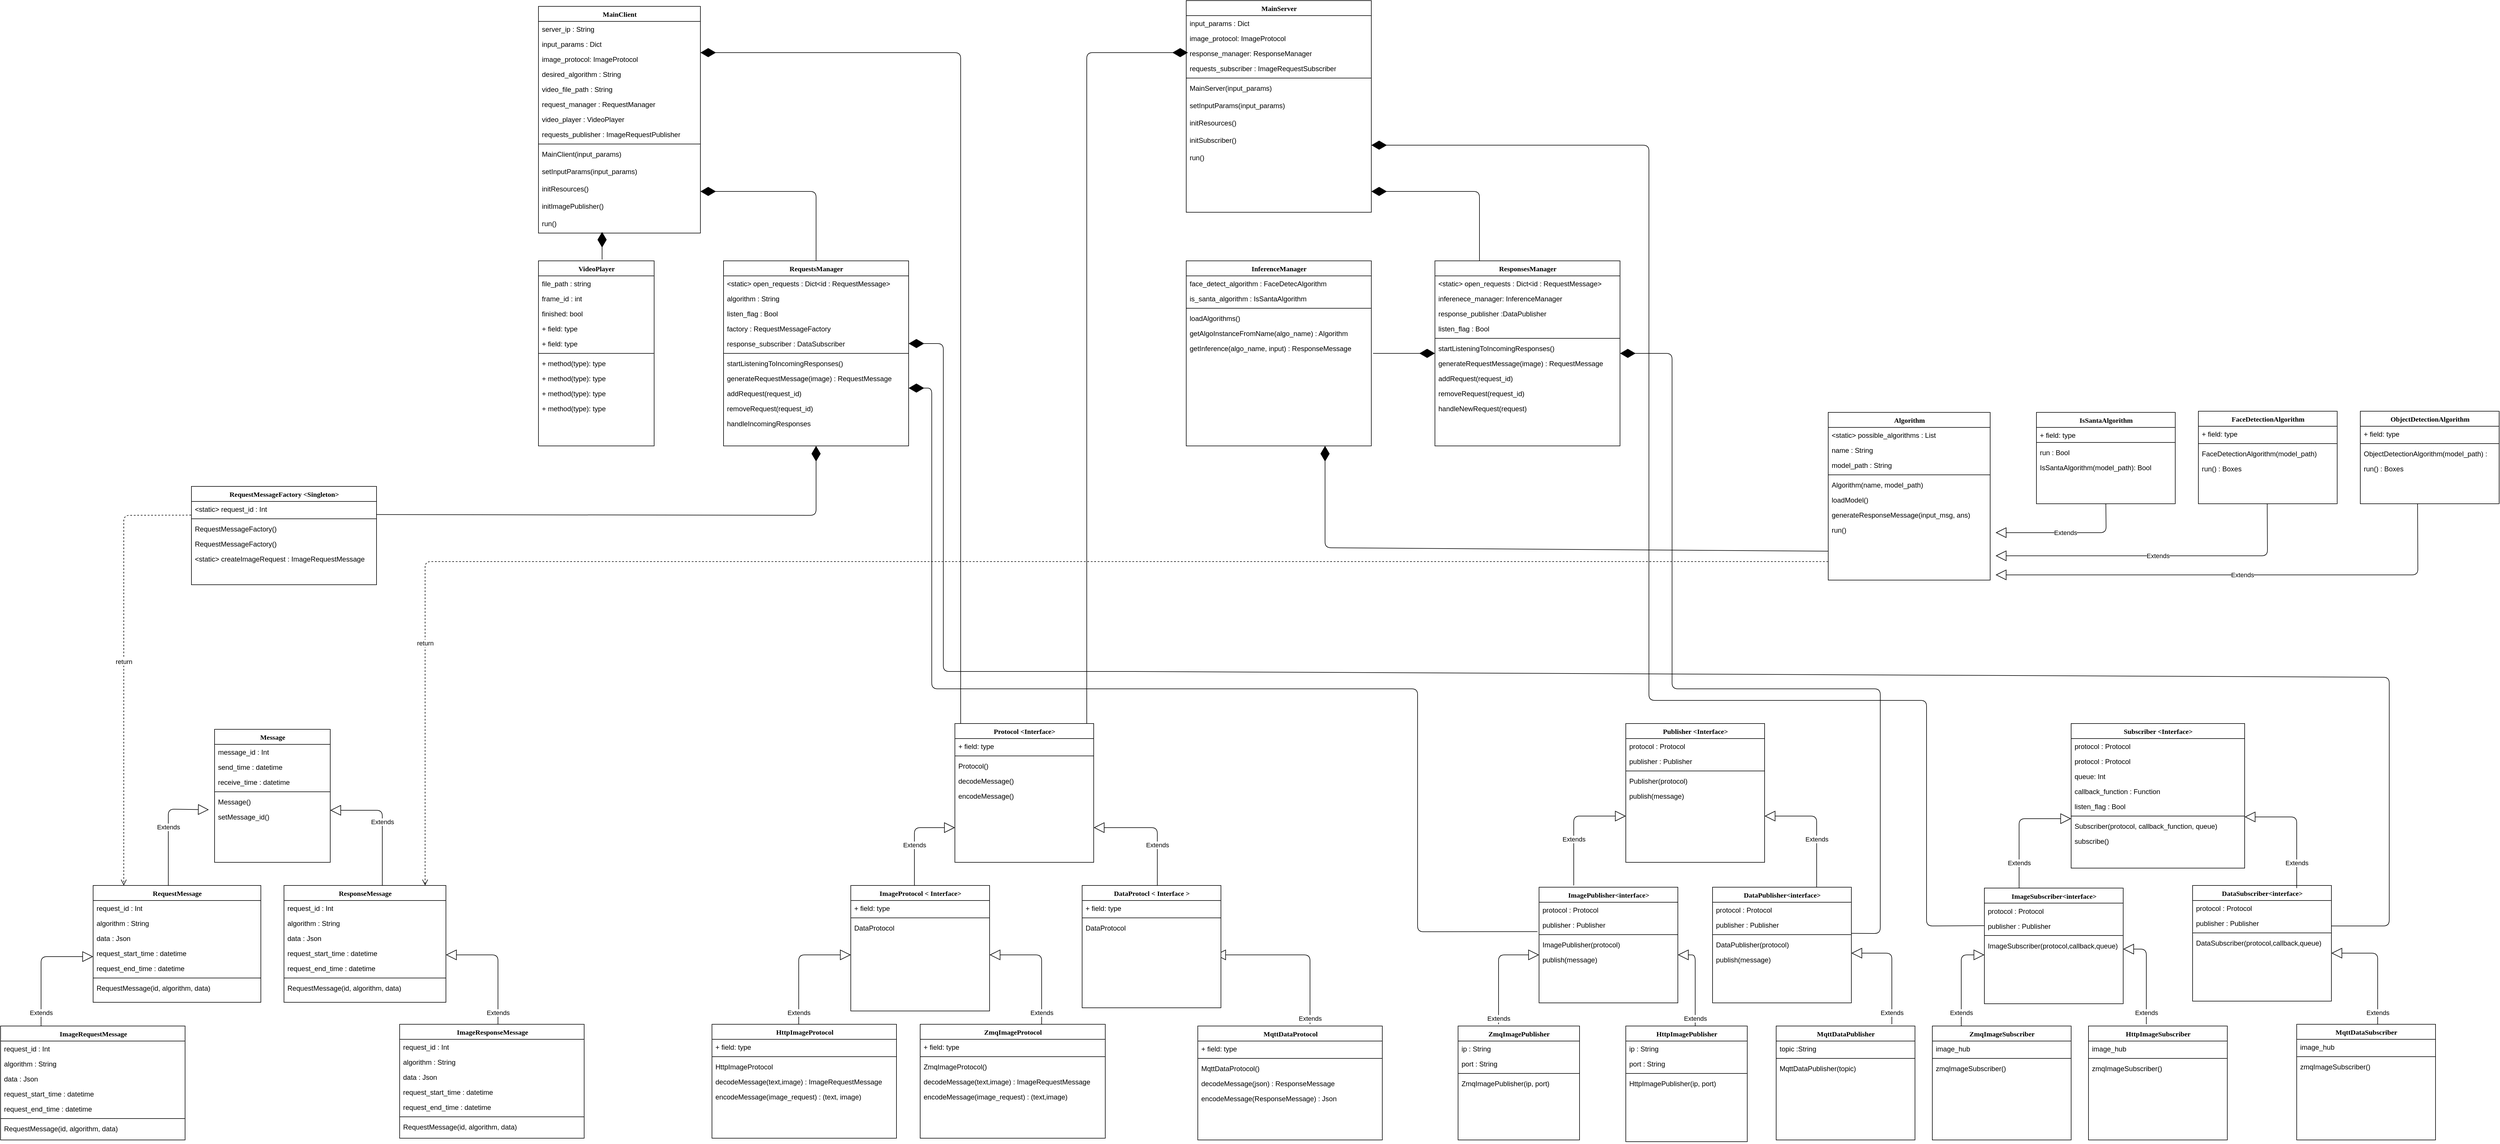 <mxfile version="13.1.1" type="device" pages="4"><diagram name="UML" id="9f46799a-70d6-7492-0946-bef42562c5a5"><mxGraphModel dx="6455" dy="1935" grid="1" gridSize="10" guides="1" tooltips="1" connect="1" arrows="1" fold="1" page="0" pageScale="1" pageWidth="1100" pageHeight="850" background="#ffffff" math="0" shadow="0"><root><mxCell id="0"/><mxCell id="1" parent="0"/><mxCell id="u9JX-7u7cftNihsYN-2Z-61" value="MainClient" style="swimlane;html=1;fontStyle=1;align=center;verticalAlign=top;childLayout=stackLayout;horizontal=1;startSize=26;horizontalStack=0;resizeParent=1;resizeLast=0;collapsible=1;marginBottom=0;swimlaneFillColor=#ffffff;rounded=0;shadow=0;comic=0;labelBackgroundColor=none;strokeWidth=1;fillColor=none;fontFamily=Verdana;fontSize=12" vertex="1" parent="1"><mxGeometry x="80" y="80" width="280" height="392" as="geometry"/></mxCell><mxCell id="u9JX-7u7cftNihsYN-2Z-62" value="server_ip : String" style="text;html=1;strokeColor=none;fillColor=none;align=left;verticalAlign=top;spacingLeft=4;spacingRight=4;whiteSpace=wrap;overflow=hidden;rotatable=0;points=[[0,0.5],[1,0.5]];portConstraint=eastwest;" vertex="1" parent="u9JX-7u7cftNihsYN-2Z-61"><mxGeometry y="26" width="280" height="26" as="geometry"/></mxCell><mxCell id="6LKxzR0PIeqpj8p5bNXs-170" value="input_params : Dict" style="text;html=1;strokeColor=none;fillColor=none;align=left;verticalAlign=top;spacingLeft=4;spacingRight=4;whiteSpace=wrap;overflow=hidden;rotatable=0;points=[[0,0.5],[1,0.5]];portConstraint=eastwest;" vertex="1" parent="u9JX-7u7cftNihsYN-2Z-61"><mxGeometry y="52" width="280" height="26" as="geometry"/></mxCell><mxCell id="u9JX-7u7cftNihsYN-2Z-63" value="image_protocol: ImageProtocol" style="text;html=1;strokeColor=none;fillColor=none;align=left;verticalAlign=top;spacingLeft=4;spacingRight=4;whiteSpace=wrap;overflow=hidden;rotatable=0;points=[[0,0.5],[1,0.5]];portConstraint=eastwest;" vertex="1" parent="u9JX-7u7cftNihsYN-2Z-61"><mxGeometry y="78" width="280" height="26" as="geometry"/></mxCell><mxCell id="u9JX-7u7cftNihsYN-2Z-64" value="desired_algorithm : String" style="text;html=1;strokeColor=none;fillColor=none;align=left;verticalAlign=top;spacingLeft=4;spacingRight=4;whiteSpace=wrap;overflow=hidden;rotatable=0;points=[[0,0.5],[1,0.5]];portConstraint=eastwest;" vertex="1" parent="u9JX-7u7cftNihsYN-2Z-61"><mxGeometry y="104" width="280" height="26" as="geometry"/></mxCell><mxCell id="u9JX-7u7cftNihsYN-2Z-65" value="video_file_path : String" style="text;html=1;strokeColor=none;fillColor=none;align=left;verticalAlign=top;spacingLeft=4;spacingRight=4;whiteSpace=wrap;overflow=hidden;rotatable=0;points=[[0,0.5],[1,0.5]];portConstraint=eastwest;" vertex="1" parent="u9JX-7u7cftNihsYN-2Z-61"><mxGeometry y="130" width="280" height="26" as="geometry"/></mxCell><mxCell id="NJe5w-VKl6v3CiC-ssMq-43" value="request_manager : RequestManager" style="text;html=1;strokeColor=none;fillColor=none;align=left;verticalAlign=top;spacingLeft=4;spacingRight=4;whiteSpace=wrap;overflow=hidden;rotatable=0;points=[[0,0.5],[1,0.5]];portConstraint=eastwest;" vertex="1" parent="u9JX-7u7cftNihsYN-2Z-61"><mxGeometry y="156" width="280" height="26" as="geometry"/></mxCell><mxCell id="u9JX-7u7cftNihsYN-2Z-66" value="video_player : VideoPlayer" style="text;html=1;strokeColor=none;fillColor=none;align=left;verticalAlign=top;spacingLeft=4;spacingRight=4;whiteSpace=wrap;overflow=hidden;rotatable=0;points=[[0,0.5],[1,0.5]];portConstraint=eastwest;" vertex="1" parent="u9JX-7u7cftNihsYN-2Z-61"><mxGeometry y="182" width="280" height="26" as="geometry"/></mxCell><mxCell id="u9JX-7u7cftNihsYN-2Z-69" value="requests_publisher : ImageRequestPublisher" style="text;html=1;strokeColor=none;fillColor=none;align=left;verticalAlign=top;spacingLeft=4;spacingRight=4;whiteSpace=wrap;overflow=hidden;rotatable=0;points=[[0,0.5],[1,0.5]];portConstraint=eastwest;" vertex="1" parent="u9JX-7u7cftNihsYN-2Z-61"><mxGeometry y="208" width="280" height="26" as="geometry"/></mxCell><mxCell id="u9JX-7u7cftNihsYN-2Z-67" value="" style="line;html=1;strokeWidth=1;fillColor=none;align=left;verticalAlign=middle;spacingTop=-1;spacingLeft=3;spacingRight=3;rotatable=0;labelPosition=right;points=[];portConstraint=eastwest;" vertex="1" parent="u9JX-7u7cftNihsYN-2Z-61"><mxGeometry y="234" width="280" height="8" as="geometry"/></mxCell><mxCell id="u9JX-7u7cftNihsYN-2Z-68" value="MainClient(input_params)&amp;nbsp;" style="text;html=1;strokeColor=none;fillColor=none;align=left;verticalAlign=top;spacingLeft=4;spacingRight=4;whiteSpace=wrap;overflow=hidden;rotatable=0;points=[[0,0.5],[1,0.5]];portConstraint=eastwest;" vertex="1" parent="u9JX-7u7cftNihsYN-2Z-61"><mxGeometry y="242" width="280" height="30" as="geometry"/></mxCell><mxCell id="NJe5w-VKl6v3CiC-ssMq-44" value="setInputParams(input_params)" style="text;html=1;strokeColor=none;fillColor=none;align=left;verticalAlign=top;spacingLeft=4;spacingRight=4;whiteSpace=wrap;overflow=hidden;rotatable=0;points=[[0,0.5],[1,0.5]];portConstraint=eastwest;" vertex="1" parent="u9JX-7u7cftNihsYN-2Z-61"><mxGeometry y="272" width="280" height="30" as="geometry"/></mxCell><mxCell id="NJe5w-VKl6v3CiC-ssMq-45" value="initResources()" style="text;html=1;strokeColor=none;fillColor=none;align=left;verticalAlign=top;spacingLeft=4;spacingRight=4;whiteSpace=wrap;overflow=hidden;rotatable=0;points=[[0,0.5],[1,0.5]];portConstraint=eastwest;" vertex="1" parent="u9JX-7u7cftNihsYN-2Z-61"><mxGeometry y="302" width="280" height="30" as="geometry"/></mxCell><mxCell id="NJe5w-VKl6v3CiC-ssMq-58" value="initImagePublisher()" style="text;html=1;strokeColor=none;fillColor=none;align=left;verticalAlign=top;spacingLeft=4;spacingRight=4;whiteSpace=wrap;overflow=hidden;rotatable=0;points=[[0,0.5],[1,0.5]];portConstraint=eastwest;" vertex="1" parent="u9JX-7u7cftNihsYN-2Z-61"><mxGeometry y="332" width="280" height="30" as="geometry"/></mxCell><mxCell id="NJe5w-VKl6v3CiC-ssMq-59" value="run()" style="text;html=1;strokeColor=none;fillColor=none;align=left;verticalAlign=top;spacingLeft=4;spacingRight=4;whiteSpace=wrap;overflow=hidden;rotatable=0;points=[[0,0.5],[1,0.5]];portConstraint=eastwest;" vertex="1" parent="u9JX-7u7cftNihsYN-2Z-61"><mxGeometry y="362" width="280" height="28" as="geometry"/></mxCell><mxCell id="6LKxzR0PIeqpj8p5bNXs-175" value="RequestsManager" style="swimlane;html=1;fontStyle=1;align=center;verticalAlign=top;childLayout=stackLayout;horizontal=1;startSize=26;horizontalStack=0;resizeParent=1;resizeLast=0;collapsible=1;marginBottom=0;swimlaneFillColor=#ffffff;rounded=0;shadow=0;comic=0;labelBackgroundColor=none;strokeWidth=1;fillColor=none;fontFamily=Verdana;fontSize=12" vertex="1" parent="1"><mxGeometry x="400" y="520" width="320" height="320" as="geometry"/></mxCell><mxCell id="6LKxzR0PIeqpj8p5bNXs-201" value="&lt;span style=&quot;color: rgb(0 , 0 , 0) ; font-family: &amp;#34;helvetica&amp;#34; ; font-size: 12px ; font-style: normal ; font-weight: 400 ; letter-spacing: normal ; text-align: left ; text-indent: 0px ; text-transform: none ; word-spacing: 0px ; background-color: rgb(248 , 249 , 250) ; float: none ; display: inline&quot;&gt;&amp;lt;static&amp;gt; open_requests : Dict&amp;lt;id : RequestMessage&amp;gt;&lt;/span&gt;&lt;br&gt;" style="text;html=1;strokeColor=none;fillColor=none;align=left;verticalAlign=top;spacingLeft=4;spacingRight=4;whiteSpace=wrap;overflow=hidden;rotatable=0;points=[[0,0.5],[1,0.5]];portConstraint=eastwest;" vertex="1" parent="6LKxzR0PIeqpj8p5bNXs-175"><mxGeometry y="26" width="320" height="26" as="geometry"/></mxCell><mxCell id="6LKxzR0PIeqpj8p5bNXs-177" value="algorithm : String" style="text;html=1;strokeColor=none;fillColor=none;align=left;verticalAlign=top;spacingLeft=4;spacingRight=4;whiteSpace=wrap;overflow=hidden;rotatable=0;points=[[0,0.5],[1,0.5]];portConstraint=eastwest;" vertex="1" parent="6LKxzR0PIeqpj8p5bNXs-175"><mxGeometry y="52" width="320" height="26" as="geometry"/></mxCell><mxCell id="6LKxzR0PIeqpj8p5bNXs-178" value="listen_flag : Bool" style="text;html=1;strokeColor=none;fillColor=none;align=left;verticalAlign=top;spacingLeft=4;spacingRight=4;whiteSpace=wrap;overflow=hidden;rotatable=0;points=[[0,0.5],[1,0.5]];portConstraint=eastwest;" vertex="1" parent="6LKxzR0PIeqpj8p5bNXs-175"><mxGeometry y="78" width="320" height="26" as="geometry"/></mxCell><mxCell id="6LKxzR0PIeqpj8p5bNXs-179" value="factory : RequestMessageFactory" style="text;html=1;strokeColor=none;fillColor=none;align=left;verticalAlign=top;spacingLeft=4;spacingRight=4;whiteSpace=wrap;overflow=hidden;rotatable=0;points=[[0,0.5],[1,0.5]];portConstraint=eastwest;" vertex="1" parent="6LKxzR0PIeqpj8p5bNXs-175"><mxGeometry y="104" width="320" height="26" as="geometry"/></mxCell><mxCell id="6LKxzR0PIeqpj8p5bNXs-180" value="response_subscriber : DataSubscriber" style="text;html=1;strokeColor=none;fillColor=none;align=left;verticalAlign=top;spacingLeft=4;spacingRight=4;whiteSpace=wrap;overflow=hidden;rotatable=0;points=[[0,0.5],[1,0.5]];portConstraint=eastwest;" vertex="1" parent="6LKxzR0PIeqpj8p5bNXs-175"><mxGeometry y="130" width="320" height="26" as="geometry"/></mxCell><mxCell id="6LKxzR0PIeqpj8p5bNXs-181" value="" style="line;html=1;strokeWidth=1;fillColor=none;align=left;verticalAlign=middle;spacingTop=-1;spacingLeft=3;spacingRight=3;rotatable=0;labelPosition=right;points=[];portConstraint=eastwest;" vertex="1" parent="6LKxzR0PIeqpj8p5bNXs-175"><mxGeometry y="156" width="320" height="8" as="geometry"/></mxCell><mxCell id="6LKxzR0PIeqpj8p5bNXs-183" value="startListeningToIncomingResponses()" style="text;html=1;strokeColor=none;fillColor=none;align=left;verticalAlign=top;spacingLeft=4;spacingRight=4;whiteSpace=wrap;overflow=hidden;rotatable=0;points=[[0,0.5],[1,0.5]];portConstraint=eastwest;" vertex="1" parent="6LKxzR0PIeqpj8p5bNXs-175"><mxGeometry y="164" width="320" height="26" as="geometry"/></mxCell><mxCell id="6LKxzR0PIeqpj8p5bNXs-184" value="generateRequestMessage(image) : RequestMessage" style="text;html=1;strokeColor=none;fillColor=none;align=left;verticalAlign=top;spacingLeft=4;spacingRight=4;whiteSpace=wrap;overflow=hidden;rotatable=0;points=[[0,0.5],[1,0.5]];portConstraint=eastwest;" vertex="1" parent="6LKxzR0PIeqpj8p5bNXs-175"><mxGeometry y="190" width="320" height="26" as="geometry"/></mxCell><mxCell id="6LKxzR0PIeqpj8p5bNXs-185" value="addRequest(request_id)" style="text;html=1;strokeColor=none;fillColor=none;align=left;verticalAlign=top;spacingLeft=4;spacingRight=4;whiteSpace=wrap;overflow=hidden;rotatable=0;points=[[0,0.5],[1,0.5]];portConstraint=eastwest;" vertex="1" parent="6LKxzR0PIeqpj8p5bNXs-175"><mxGeometry y="216" width="320" height="26" as="geometry"/></mxCell><mxCell id="6LKxzR0PIeqpj8p5bNXs-186" value="removeRequest(request_id)" style="text;html=1;strokeColor=none;fillColor=none;align=left;verticalAlign=top;spacingLeft=4;spacingRight=4;whiteSpace=wrap;overflow=hidden;rotatable=0;points=[[0,0.5],[1,0.5]];portConstraint=eastwest;" vertex="1" parent="6LKxzR0PIeqpj8p5bNXs-175"><mxGeometry y="242" width="320" height="26" as="geometry"/></mxCell><mxCell id="6LKxzR0PIeqpj8p5bNXs-187" value="handleIncomingResponses" style="text;html=1;strokeColor=none;fillColor=none;align=left;verticalAlign=top;spacingLeft=4;spacingRight=4;whiteSpace=wrap;overflow=hidden;rotatable=0;points=[[0,0.5],[1,0.5]];portConstraint=eastwest;" vertex="1" parent="6LKxzR0PIeqpj8p5bNXs-175"><mxGeometry y="268" width="320" height="26" as="geometry"/></mxCell><mxCell id="u9JX-7u7cftNihsYN-2Z-29" value="VideoPlayer" style="swimlane;html=1;fontStyle=1;align=center;verticalAlign=top;childLayout=stackLayout;horizontal=1;startSize=26;horizontalStack=0;resizeParent=1;resizeLast=0;collapsible=1;marginBottom=0;swimlaneFillColor=#ffffff;rounded=0;shadow=0;comic=0;labelBackgroundColor=none;strokeWidth=1;fillColor=none;fontFamily=Verdana;fontSize=12" vertex="1" parent="1"><mxGeometry x="80" y="520" width="200" height="320" as="geometry"/></mxCell><mxCell id="u9JX-7u7cftNihsYN-2Z-30" value="file_path : string" style="text;html=1;strokeColor=none;fillColor=none;align=left;verticalAlign=top;spacingLeft=4;spacingRight=4;whiteSpace=wrap;overflow=hidden;rotatable=0;points=[[0,0.5],[1,0.5]];portConstraint=eastwest;" vertex="1" parent="u9JX-7u7cftNihsYN-2Z-29"><mxGeometry y="26" width="200" height="26" as="geometry"/></mxCell><mxCell id="u9JX-7u7cftNihsYN-2Z-31" value="frame_id : int" style="text;html=1;strokeColor=none;fillColor=none;align=left;verticalAlign=top;spacingLeft=4;spacingRight=4;whiteSpace=wrap;overflow=hidden;rotatable=0;points=[[0,0.5],[1,0.5]];portConstraint=eastwest;" vertex="1" parent="u9JX-7u7cftNihsYN-2Z-29"><mxGeometry y="52" width="200" height="26" as="geometry"/></mxCell><mxCell id="u9JX-7u7cftNihsYN-2Z-32" value="finished: bool" style="text;html=1;strokeColor=none;fillColor=none;align=left;verticalAlign=top;spacingLeft=4;spacingRight=4;whiteSpace=wrap;overflow=hidden;rotatable=0;points=[[0,0.5],[1,0.5]];portConstraint=eastwest;" vertex="1" parent="u9JX-7u7cftNihsYN-2Z-29"><mxGeometry y="78" width="200" height="26" as="geometry"/></mxCell><mxCell id="u9JX-7u7cftNihsYN-2Z-33" value="+ field: type" style="text;html=1;strokeColor=none;fillColor=none;align=left;verticalAlign=top;spacingLeft=4;spacingRight=4;whiteSpace=wrap;overflow=hidden;rotatable=0;points=[[0,0.5],[1,0.5]];portConstraint=eastwest;" vertex="1" parent="u9JX-7u7cftNihsYN-2Z-29"><mxGeometry y="104" width="200" height="26" as="geometry"/></mxCell><mxCell id="u9JX-7u7cftNihsYN-2Z-34" value="+ field: type" style="text;html=1;strokeColor=none;fillColor=none;align=left;verticalAlign=top;spacingLeft=4;spacingRight=4;whiteSpace=wrap;overflow=hidden;rotatable=0;points=[[0,0.5],[1,0.5]];portConstraint=eastwest;" vertex="1" parent="u9JX-7u7cftNihsYN-2Z-29"><mxGeometry y="130" width="200" height="26" as="geometry"/></mxCell><mxCell id="u9JX-7u7cftNihsYN-2Z-36" value="" style="line;html=1;strokeWidth=1;fillColor=none;align=left;verticalAlign=middle;spacingTop=-1;spacingLeft=3;spacingRight=3;rotatable=0;labelPosition=right;points=[];portConstraint=eastwest;" vertex="1" parent="u9JX-7u7cftNihsYN-2Z-29"><mxGeometry y="156" width="200" height="8" as="geometry"/></mxCell><mxCell id="u9JX-7u7cftNihsYN-2Z-37" value="+ method(type): type" style="text;html=1;strokeColor=none;fillColor=none;align=left;verticalAlign=top;spacingLeft=4;spacingRight=4;whiteSpace=wrap;overflow=hidden;rotatable=0;points=[[0,0.5],[1,0.5]];portConstraint=eastwest;" vertex="1" parent="u9JX-7u7cftNihsYN-2Z-29"><mxGeometry y="164" width="200" height="26" as="geometry"/></mxCell><mxCell id="u9JX-7u7cftNihsYN-2Z-38" value="+ method(type): type" style="text;html=1;strokeColor=none;fillColor=none;align=left;verticalAlign=top;spacingLeft=4;spacingRight=4;whiteSpace=wrap;overflow=hidden;rotatable=0;points=[[0,0.5],[1,0.5]];portConstraint=eastwest;" vertex="1" parent="u9JX-7u7cftNihsYN-2Z-29"><mxGeometry y="190" width="200" height="26" as="geometry"/></mxCell><mxCell id="u9JX-7u7cftNihsYN-2Z-39" value="+ method(type): type" style="text;html=1;strokeColor=none;fillColor=none;align=left;verticalAlign=top;spacingLeft=4;spacingRight=4;whiteSpace=wrap;overflow=hidden;rotatable=0;points=[[0,0.5],[1,0.5]];portConstraint=eastwest;" vertex="1" parent="u9JX-7u7cftNihsYN-2Z-29"><mxGeometry y="216" width="200" height="26" as="geometry"/></mxCell><mxCell id="u9JX-7u7cftNihsYN-2Z-40" value="+ method(type): type" style="text;html=1;strokeColor=none;fillColor=none;align=left;verticalAlign=top;spacingLeft=4;spacingRight=4;whiteSpace=wrap;overflow=hidden;rotatable=0;points=[[0,0.5],[1,0.5]];portConstraint=eastwest;" vertex="1" parent="u9JX-7u7cftNihsYN-2Z-29"><mxGeometry y="242" width="200" height="26" as="geometry"/></mxCell><mxCell id="E2ZtnOGolQPDCBOTcUzr-11" value="" style="endArrow=diamondThin;endFill=1;endSize=24;html=1;" edge="1" parent="u9JX-7u7cftNihsYN-2Z-29"><mxGeometry width="160" relative="1" as="geometry"><mxPoint x="110" y="-2" as="sourcePoint"/><mxPoint x="110" y="-50" as="targetPoint"/></mxGeometry></mxCell><mxCell id="E2ZtnOGolQPDCBOTcUzr-10" value="" style="endArrow=diamondThin;endFill=1;endSize=24;html=1;exitX=0.5;exitY=0;exitDx=0;exitDy=0;" edge="1" parent="1" source="6LKxzR0PIeqpj8p5bNXs-175"><mxGeometry width="160" relative="1" as="geometry"><mxPoint x="580" y="420" as="sourcePoint"/><mxPoint x="360" y="400" as="targetPoint"/><Array as="points"><mxPoint x="560" y="400"/></Array></mxGeometry></mxCell><mxCell id="E2ZtnOGolQPDCBOTcUzr-12" value="" style="endArrow=diamondThin;endFill=1;endSize=24;html=1;" edge="1" parent="1"><mxGeometry width="160" relative="1" as="geometry"><mxPoint x="1707" y="520" as="sourcePoint"/><mxPoint x="1520" y="400" as="targetPoint"/><Array as="points"><mxPoint x="1707" y="400"/></Array></mxGeometry></mxCell><mxCell id="E2ZtnOGolQPDCBOTcUzr-13" value="" style="endArrow=diamondThin;endFill=1;endSize=24;html=1;" edge="1" parent="1"><mxGeometry width="160" relative="1" as="geometry"><mxPoint x="1523" y="680" as="sourcePoint"/><mxPoint x="1630" y="680" as="targetPoint"/></mxGeometry></mxCell><mxCell id="E2ZtnOGolQPDCBOTcUzr-41" value="Extends" style="endArrow=block;endSize=16;endFill=0;html=1;exitX=0.5;exitY=1;exitDx=0;exitDy=0;" edge="1" parent="1" source="E2ZtnOGolQPDCBOTcUzr-26"><mxGeometry width="160" relative="1" as="geometry"><mxPoint x="2829.5" y="990" as="sourcePoint"/><mxPoint x="2599.5" y="990" as="targetPoint"/><Array as="points"><mxPoint x="2790.5" y="990"/></Array></mxGeometry></mxCell><mxCell id="E2ZtnOGolQPDCBOTcUzr-42" value="Extends" style="endArrow=block;endSize=16;endFill=0;html=1;exitX=0.5;exitY=1;exitDx=0;exitDy=0;" edge="1" parent="1"><mxGeometry width="160" relative="1" as="geometry"><mxPoint x="3069" y="940" as="sourcePoint"/><mxPoint x="2599.5" y="1030" as="targetPoint"/><Array as="points"><mxPoint x="3069.5" y="1030"/></Array></mxGeometry></mxCell><mxCell id="E2ZtnOGolQPDCBOTcUzr-43" value="Extends" style="endArrow=block;endSize=16;endFill=0;html=1;exitX=0.5;exitY=1;exitDx=0;exitDy=0;" edge="1" parent="1"><mxGeometry width="160" relative="1" as="geometry"><mxPoint x="3329" y="940" as="sourcePoint"/><mxPoint x="2599.5" y="1063" as="targetPoint"/><Array as="points"><mxPoint x="3329.5" y="1063"/></Array></mxGeometry></mxCell><mxCell id="6LKxzR0PIeqpj8p5bNXs-156" value="MainServer" style="swimlane;html=1;fontStyle=1;align=center;verticalAlign=top;childLayout=stackLayout;horizontal=1;startSize=26;horizontalStack=0;resizeParent=1;resizeLast=0;collapsible=1;marginBottom=0;swimlaneFillColor=#ffffff;rounded=0;shadow=0;comic=0;labelBackgroundColor=none;strokeWidth=1;fillColor=none;fontFamily=Verdana;fontSize=12" vertex="1" parent="1"><mxGeometry x="1200" y="70" width="320" height="366" as="geometry"/></mxCell><mxCell id="6LKxzR0PIeqpj8p5bNXs-171" value="input_params : Dict" style="text;html=1;strokeColor=none;fillColor=none;align=left;verticalAlign=top;spacingLeft=4;spacingRight=4;whiteSpace=wrap;overflow=hidden;rotatable=0;points=[[0,0.5],[1,0.5]];portConstraint=eastwest;" vertex="1" parent="6LKxzR0PIeqpj8p5bNXs-156"><mxGeometry y="26" width="320" height="26" as="geometry"/></mxCell><mxCell id="6LKxzR0PIeqpj8p5bNXs-158" value="image_protocol: ImageProtocol" style="text;html=1;strokeColor=none;fillColor=none;align=left;verticalAlign=top;spacingLeft=4;spacingRight=4;whiteSpace=wrap;overflow=hidden;rotatable=0;points=[[0,0.5],[1,0.5]];portConstraint=eastwest;" vertex="1" parent="6LKxzR0PIeqpj8p5bNXs-156"><mxGeometry y="52" width="320" height="26" as="geometry"/></mxCell><mxCell id="6LKxzR0PIeqpj8p5bNXs-161" value="response_manager: ResponseManager" style="text;html=1;strokeColor=none;fillColor=none;align=left;verticalAlign=top;spacingLeft=4;spacingRight=4;whiteSpace=wrap;overflow=hidden;rotatable=0;points=[[0,0.5],[1,0.5]];portConstraint=eastwest;" vertex="1" parent="6LKxzR0PIeqpj8p5bNXs-156"><mxGeometry y="78" width="320" height="26" as="geometry"/></mxCell><mxCell id="6LKxzR0PIeqpj8p5bNXs-163" value="requests_subscriber : ImageRequestSubscriber" style="text;html=1;strokeColor=none;fillColor=none;align=left;verticalAlign=top;spacingLeft=4;spacingRight=4;whiteSpace=wrap;overflow=hidden;rotatable=0;points=[[0,0.5],[1,0.5]];portConstraint=eastwest;" vertex="1" parent="6LKxzR0PIeqpj8p5bNXs-156"><mxGeometry y="104" width="320" height="26" as="geometry"/></mxCell><mxCell id="6LKxzR0PIeqpj8p5bNXs-164" value="" style="line;html=1;strokeWidth=1;fillColor=none;align=left;verticalAlign=middle;spacingTop=-1;spacingLeft=3;spacingRight=3;rotatable=0;labelPosition=right;points=[];portConstraint=eastwest;" vertex="1" parent="6LKxzR0PIeqpj8p5bNXs-156"><mxGeometry y="130" width="320" height="8" as="geometry"/></mxCell><mxCell id="6LKxzR0PIeqpj8p5bNXs-165" value="MainServer(input_params)&amp;nbsp;" style="text;html=1;strokeColor=none;fillColor=none;align=left;verticalAlign=top;spacingLeft=4;spacingRight=4;whiteSpace=wrap;overflow=hidden;rotatable=0;points=[[0,0.5],[1,0.5]];portConstraint=eastwest;" vertex="1" parent="6LKxzR0PIeqpj8p5bNXs-156"><mxGeometry y="138" width="320" height="30" as="geometry"/></mxCell><mxCell id="6LKxzR0PIeqpj8p5bNXs-166" value="setInputParams(input_params)" style="text;html=1;strokeColor=none;fillColor=none;align=left;verticalAlign=top;spacingLeft=4;spacingRight=4;whiteSpace=wrap;overflow=hidden;rotatable=0;points=[[0,0.5],[1,0.5]];portConstraint=eastwest;" vertex="1" parent="6LKxzR0PIeqpj8p5bNXs-156"><mxGeometry y="168" width="320" height="30" as="geometry"/></mxCell><mxCell id="6LKxzR0PIeqpj8p5bNXs-167" value="initResources()" style="text;html=1;strokeColor=none;fillColor=none;align=left;verticalAlign=top;spacingLeft=4;spacingRight=4;whiteSpace=wrap;overflow=hidden;rotatable=0;points=[[0,0.5],[1,0.5]];portConstraint=eastwest;" vertex="1" parent="6LKxzR0PIeqpj8p5bNXs-156"><mxGeometry y="198" width="320" height="30" as="geometry"/></mxCell><mxCell id="6LKxzR0PIeqpj8p5bNXs-172" value="initSubscriber()" style="text;html=1;strokeColor=none;fillColor=none;align=left;verticalAlign=top;spacingLeft=4;spacingRight=4;whiteSpace=wrap;overflow=hidden;rotatable=0;points=[[0,0.5],[1,0.5]];portConstraint=eastwest;" vertex="1" parent="6LKxzR0PIeqpj8p5bNXs-156"><mxGeometry y="228" width="320" height="30" as="geometry"/></mxCell><mxCell id="6LKxzR0PIeqpj8p5bNXs-169" value="run()" style="text;html=1;strokeColor=none;fillColor=none;align=left;verticalAlign=top;spacingLeft=4;spacingRight=4;whiteSpace=wrap;overflow=hidden;rotatable=0;points=[[0,0.5],[1,0.5]];portConstraint=eastwest;" vertex="1" parent="6LKxzR0PIeqpj8p5bNXs-156"><mxGeometry y="258" width="320" height="30" as="geometry"/></mxCell><mxCell id="6LKxzR0PIeqpj8p5bNXs-71" value="Publisher &amp;lt;Interface&amp;gt;" style="swimlane;html=1;fontStyle=1;align=center;verticalAlign=top;childLayout=stackLayout;horizontal=1;startSize=26;horizontalStack=0;resizeParent=1;resizeLast=0;collapsible=1;marginBottom=0;swimlaneFillColor=#ffffff;rounded=0;shadow=0;comic=0;labelBackgroundColor=none;strokeWidth=1;fillColor=none;fontFamily=Verdana;fontSize=12" vertex="1" parent="1"><mxGeometry x="1960" y="1320" width="240" height="240" as="geometry"/></mxCell><mxCell id="6LKxzR0PIeqpj8p5bNXs-72" value="protocol : Protocol" style="text;html=1;strokeColor=none;fillColor=none;align=left;verticalAlign=top;spacingLeft=4;spacingRight=4;whiteSpace=wrap;overflow=hidden;rotatable=0;points=[[0,0.5],[1,0.5]];portConstraint=eastwest;" vertex="1" parent="6LKxzR0PIeqpj8p5bNXs-71"><mxGeometry y="26" width="240" height="26" as="geometry"/></mxCell><mxCell id="6LKxzR0PIeqpj8p5bNXs-92" value="publisher : Publisher" style="text;html=1;strokeColor=none;fillColor=none;align=left;verticalAlign=top;spacingLeft=4;spacingRight=4;whiteSpace=wrap;overflow=hidden;rotatable=0;points=[[0,0.5],[1,0.5]];portConstraint=eastwest;" vertex="1" parent="6LKxzR0PIeqpj8p5bNXs-71"><mxGeometry y="52" width="240" height="26" as="geometry"/></mxCell><mxCell id="6LKxzR0PIeqpj8p5bNXs-73" value="" style="line;html=1;strokeWidth=1;fillColor=none;align=left;verticalAlign=middle;spacingTop=-1;spacingLeft=3;spacingRight=3;rotatable=0;labelPosition=right;points=[];portConstraint=eastwest;" vertex="1" parent="6LKxzR0PIeqpj8p5bNXs-71"><mxGeometry y="78" width="240" height="8" as="geometry"/></mxCell><mxCell id="6LKxzR0PIeqpj8p5bNXs-74" value="Publisher(protocol)" style="text;html=1;strokeColor=none;fillColor=none;align=left;verticalAlign=top;spacingLeft=4;spacingRight=4;whiteSpace=wrap;overflow=hidden;rotatable=0;points=[[0,0.5],[1,0.5]];portConstraint=eastwest;" vertex="1" parent="6LKxzR0PIeqpj8p5bNXs-71"><mxGeometry y="86" width="240" height="26" as="geometry"/></mxCell><mxCell id="6LKxzR0PIeqpj8p5bNXs-93" value="publish(message)" style="text;html=1;strokeColor=none;fillColor=none;align=left;verticalAlign=top;spacingLeft=4;spacingRight=4;whiteSpace=wrap;overflow=hidden;rotatable=0;points=[[0,0.5],[1,0.5]];portConstraint=eastwest;" vertex="1" parent="6LKxzR0PIeqpj8p5bNXs-71"><mxGeometry y="112" width="240" height="26" as="geometry"/></mxCell><mxCell id="u9JX-7u7cftNihsYN-2Z-3" value="Protocol &amp;lt;Interface&amp;gt;" style="swimlane;html=1;fontStyle=1;align=center;verticalAlign=top;childLayout=stackLayout;horizontal=1;startSize=26;horizontalStack=0;resizeParent=1;resizeLast=0;collapsible=1;marginBottom=0;swimlaneFillColor=#ffffff;rounded=0;shadow=0;comic=0;labelBackgroundColor=none;strokeWidth=1;fillColor=none;fontFamily=Verdana;fontSize=12" vertex="1" parent="1"><mxGeometry x="800" y="1320" width="240" height="240" as="geometry"/></mxCell><mxCell id="u9JX-7u7cftNihsYN-2Z-4" value="+ field: type" style="text;html=1;strokeColor=none;fillColor=none;align=left;verticalAlign=top;spacingLeft=4;spacingRight=4;whiteSpace=wrap;overflow=hidden;rotatable=0;points=[[0,0.5],[1,0.5]];portConstraint=eastwest;" vertex="1" parent="u9JX-7u7cftNihsYN-2Z-3"><mxGeometry y="26" width="240" height="26" as="geometry"/></mxCell><mxCell id="u9JX-7u7cftNihsYN-2Z-8" value="" style="line;html=1;strokeWidth=1;fillColor=none;align=left;verticalAlign=middle;spacingTop=-1;spacingLeft=3;spacingRight=3;rotatable=0;labelPosition=right;points=[];portConstraint=eastwest;" vertex="1" parent="u9JX-7u7cftNihsYN-2Z-3"><mxGeometry y="52" width="240" height="8" as="geometry"/></mxCell><mxCell id="u9JX-7u7cftNihsYN-2Z-9" value="Protocol()" style="text;html=1;strokeColor=none;fillColor=none;align=left;verticalAlign=top;spacingLeft=4;spacingRight=4;whiteSpace=wrap;overflow=hidden;rotatable=0;points=[[0,0.5],[1,0.5]];portConstraint=eastwest;" vertex="1" parent="u9JX-7u7cftNihsYN-2Z-3"><mxGeometry y="60" width="240" height="26" as="geometry"/></mxCell><mxCell id="u9JX-7u7cftNihsYN-2Z-10" value="decodeMessage()&amp;nbsp;" style="text;html=1;strokeColor=none;fillColor=none;align=left;verticalAlign=top;spacingLeft=4;spacingRight=4;whiteSpace=wrap;overflow=hidden;rotatable=0;points=[[0,0.5],[1,0.5]];portConstraint=eastwest;" vertex="1" parent="u9JX-7u7cftNihsYN-2Z-3"><mxGeometry y="86" width="240" height="26" as="geometry"/></mxCell><mxCell id="NJe5w-VKl6v3CiC-ssMq-66" value="encodeMessage()" style="text;html=1;strokeColor=none;fillColor=none;align=left;verticalAlign=top;spacingLeft=4;spacingRight=4;whiteSpace=wrap;overflow=hidden;rotatable=0;points=[[0,0.5],[1,0.5]];portConstraint=eastwest;" vertex="1" parent="u9JX-7u7cftNihsYN-2Z-3"><mxGeometry y="112" width="240" height="26" as="geometry"/></mxCell><mxCell id="6LKxzR0PIeqpj8p5bNXs-188" value="ResponsesManager" style="swimlane;html=1;fontStyle=1;align=center;verticalAlign=top;childLayout=stackLayout;horizontal=1;startSize=26;horizontalStack=0;resizeParent=1;resizeLast=0;collapsible=1;marginBottom=0;swimlaneFillColor=#ffffff;rounded=0;shadow=0;comic=0;labelBackgroundColor=none;strokeWidth=1;fillColor=none;fontFamily=Verdana;fontSize=12" vertex="1" parent="1"><mxGeometry x="1630" y="520" width="320" height="320" as="geometry"/></mxCell><mxCell id="6LKxzR0PIeqpj8p5bNXs-200" value="&amp;lt;static&amp;gt; open_requests : Dict&amp;lt;id : RequestMessage&amp;gt;" style="text;html=1;strokeColor=none;fillColor=none;align=left;verticalAlign=top;spacingLeft=4;spacingRight=4;whiteSpace=wrap;overflow=hidden;rotatable=0;points=[[0,0.5],[1,0.5]];portConstraint=eastwest;" vertex="1" parent="6LKxzR0PIeqpj8p5bNXs-188"><mxGeometry y="26" width="320" height="26" as="geometry"/></mxCell><mxCell id="6LKxzR0PIeqpj8p5bNXs-189" value="inferenece_manager: InferenceManager" style="text;html=1;strokeColor=none;fillColor=none;align=left;verticalAlign=top;spacingLeft=4;spacingRight=4;whiteSpace=wrap;overflow=hidden;rotatable=0;points=[[0,0.5],[1,0.5]];portConstraint=eastwest;" vertex="1" parent="6LKxzR0PIeqpj8p5bNXs-188"><mxGeometry y="52" width="320" height="26" as="geometry"/></mxCell><mxCell id="6LKxzR0PIeqpj8p5bNXs-190" value="response_publisher :DataPublisher" style="text;html=1;strokeColor=none;fillColor=none;align=left;verticalAlign=top;spacingLeft=4;spacingRight=4;whiteSpace=wrap;overflow=hidden;rotatable=0;points=[[0,0.5],[1,0.5]];portConstraint=eastwest;" vertex="1" parent="6LKxzR0PIeqpj8p5bNXs-188"><mxGeometry y="78" width="320" height="26" as="geometry"/></mxCell><mxCell id="6LKxzR0PIeqpj8p5bNXs-191" value="listen_flag : Bool" style="text;html=1;strokeColor=none;fillColor=none;align=left;verticalAlign=top;spacingLeft=4;spacingRight=4;whiteSpace=wrap;overflow=hidden;rotatable=0;points=[[0,0.5],[1,0.5]];portConstraint=eastwest;" vertex="1" parent="6LKxzR0PIeqpj8p5bNXs-188"><mxGeometry y="104" width="320" height="26" as="geometry"/></mxCell><mxCell id="6LKxzR0PIeqpj8p5bNXs-194" value="" style="line;html=1;strokeWidth=1;fillColor=none;align=left;verticalAlign=middle;spacingTop=-1;spacingLeft=3;spacingRight=3;rotatable=0;labelPosition=right;points=[];portConstraint=eastwest;" vertex="1" parent="6LKxzR0PIeqpj8p5bNXs-188"><mxGeometry y="130" width="320" height="8" as="geometry"/></mxCell><mxCell id="6LKxzR0PIeqpj8p5bNXs-195" value="startListeningToIncomingResponses()" style="text;html=1;strokeColor=none;fillColor=none;align=left;verticalAlign=top;spacingLeft=4;spacingRight=4;whiteSpace=wrap;overflow=hidden;rotatable=0;points=[[0,0.5],[1,0.5]];portConstraint=eastwest;" vertex="1" parent="6LKxzR0PIeqpj8p5bNXs-188"><mxGeometry y="138" width="320" height="26" as="geometry"/></mxCell><mxCell id="6LKxzR0PIeqpj8p5bNXs-196" value="generateRequestMessage(image) : RequestMessage" style="text;html=1;strokeColor=none;fillColor=none;align=left;verticalAlign=top;spacingLeft=4;spacingRight=4;whiteSpace=wrap;overflow=hidden;rotatable=0;points=[[0,0.5],[1,0.5]];portConstraint=eastwest;" vertex="1" parent="6LKxzR0PIeqpj8p5bNXs-188"><mxGeometry y="164" width="320" height="26" as="geometry"/></mxCell><mxCell id="6LKxzR0PIeqpj8p5bNXs-197" value="addRequest(request_id)" style="text;html=1;strokeColor=none;fillColor=none;align=left;verticalAlign=top;spacingLeft=4;spacingRight=4;whiteSpace=wrap;overflow=hidden;rotatable=0;points=[[0,0.5],[1,0.5]];portConstraint=eastwest;" vertex="1" parent="6LKxzR0PIeqpj8p5bNXs-188"><mxGeometry y="190" width="320" height="26" as="geometry"/></mxCell><mxCell id="6LKxzR0PIeqpj8p5bNXs-198" value="removeRequest(request_id)" style="text;html=1;strokeColor=none;fillColor=none;align=left;verticalAlign=top;spacingLeft=4;spacingRight=4;whiteSpace=wrap;overflow=hidden;rotatable=0;points=[[0,0.5],[1,0.5]];portConstraint=eastwest;" vertex="1" parent="6LKxzR0PIeqpj8p5bNXs-188"><mxGeometry y="216" width="320" height="26" as="geometry"/></mxCell><mxCell id="6LKxzR0PIeqpj8p5bNXs-199" value="handleNewRequest(request)" style="text;html=1;strokeColor=none;fillColor=none;align=left;verticalAlign=top;spacingLeft=4;spacingRight=4;whiteSpace=wrap;overflow=hidden;rotatable=0;points=[[0,0.5],[1,0.5]];portConstraint=eastwest;" vertex="1" parent="6LKxzR0PIeqpj8p5bNXs-188"><mxGeometry y="242" width="320" height="26" as="geometry"/></mxCell><mxCell id="ZCLUjg3lM7MmvZGzZ8Iq-22" value="InferenceManager" style="swimlane;html=1;fontStyle=1;align=center;verticalAlign=top;childLayout=stackLayout;horizontal=1;startSize=26;horizontalStack=0;resizeParent=1;resizeLast=0;collapsible=1;marginBottom=0;swimlaneFillColor=#ffffff;rounded=0;shadow=0;comic=0;labelBackgroundColor=none;strokeWidth=1;fillColor=none;fontFamily=Verdana;fontSize=12" vertex="1" parent="1"><mxGeometry x="1200" y="520" width="320" height="320" as="geometry"/></mxCell><mxCell id="ZCLUjg3lM7MmvZGzZ8Iq-23" value="face_detect_algorithm : FaceDetecAlgorithm" style="text;html=1;strokeColor=none;fillColor=none;align=left;verticalAlign=top;spacingLeft=4;spacingRight=4;whiteSpace=wrap;overflow=hidden;rotatable=0;points=[[0,0.5],[1,0.5]];portConstraint=eastwest;" vertex="1" parent="ZCLUjg3lM7MmvZGzZ8Iq-22"><mxGeometry y="26" width="320" height="26" as="geometry"/></mxCell><mxCell id="ZCLUjg3lM7MmvZGzZ8Iq-24" value="is_santa_algorithm : IsSantaAlgorithm" style="text;html=1;strokeColor=none;fillColor=none;align=left;verticalAlign=top;spacingLeft=4;spacingRight=4;whiteSpace=wrap;overflow=hidden;rotatable=0;points=[[0,0.5],[1,0.5]];portConstraint=eastwest;" vertex="1" parent="ZCLUjg3lM7MmvZGzZ8Iq-22"><mxGeometry y="52" width="320" height="26" as="geometry"/></mxCell><mxCell id="ZCLUjg3lM7MmvZGzZ8Iq-28" value="" style="line;html=1;strokeWidth=1;fillColor=none;align=left;verticalAlign=middle;spacingTop=-1;spacingLeft=3;spacingRight=3;rotatable=0;labelPosition=right;points=[];portConstraint=eastwest;" vertex="1" parent="ZCLUjg3lM7MmvZGzZ8Iq-22"><mxGeometry y="78" width="320" height="8" as="geometry"/></mxCell><mxCell id="ZCLUjg3lM7MmvZGzZ8Iq-29" value="loadAlgorithms()" style="text;html=1;strokeColor=none;fillColor=none;align=left;verticalAlign=top;spacingLeft=4;spacingRight=4;whiteSpace=wrap;overflow=hidden;rotatable=0;points=[[0,0.5],[1,0.5]];portConstraint=eastwest;" vertex="1" parent="ZCLUjg3lM7MmvZGzZ8Iq-22"><mxGeometry y="86" width="320" height="26" as="geometry"/></mxCell><mxCell id="ZCLUjg3lM7MmvZGzZ8Iq-30" value="getAlgoInstanceFromName(algo_name) : Algorithm" style="text;html=1;strokeColor=none;fillColor=none;align=left;verticalAlign=top;spacingLeft=4;spacingRight=4;whiteSpace=wrap;overflow=hidden;rotatable=0;points=[[0,0.5],[1,0.5]];portConstraint=eastwest;" vertex="1" parent="ZCLUjg3lM7MmvZGzZ8Iq-22"><mxGeometry y="112" width="320" height="26" as="geometry"/></mxCell><mxCell id="ZCLUjg3lM7MmvZGzZ8Iq-31" value="getInference(algo_name, input) : ResponseMessage" style="text;html=1;strokeColor=none;fillColor=none;align=left;verticalAlign=top;spacingLeft=4;spacingRight=4;whiteSpace=wrap;overflow=hidden;rotatable=0;points=[[0,0.5],[1,0.5]];portConstraint=eastwest;" vertex="1" parent="ZCLUjg3lM7MmvZGzZ8Iq-22"><mxGeometry y="138" width="320" height="26" as="geometry"/></mxCell><mxCell id="E2ZtnOGolQPDCBOTcUzr-17" value="Algorithm" style="swimlane;html=1;fontStyle=1;align=center;verticalAlign=top;childLayout=stackLayout;horizontal=1;startSize=26;horizontalStack=0;resizeParent=1;resizeLast=0;collapsible=1;marginBottom=0;swimlaneFillColor=#ffffff;rounded=0;shadow=0;comic=0;labelBackgroundColor=none;strokeWidth=1;fillColor=none;fontFamily=Verdana;fontSize=12" vertex="1" parent="1"><mxGeometry x="2310" y="782" width="280" height="290" as="geometry"/></mxCell><mxCell id="E2ZtnOGolQPDCBOTcUzr-18" value="&amp;lt;static&amp;gt; possible_algorithms : List" style="text;html=1;strokeColor=none;fillColor=none;align=left;verticalAlign=top;spacingLeft=4;spacingRight=4;whiteSpace=wrap;overflow=hidden;rotatable=0;points=[[0,0.5],[1,0.5]];portConstraint=eastwest;" vertex="1" parent="E2ZtnOGolQPDCBOTcUzr-17"><mxGeometry y="26" width="280" height="26" as="geometry"/></mxCell><mxCell id="E2ZtnOGolQPDCBOTcUzr-19" value="name : String" style="text;html=1;strokeColor=none;fillColor=none;align=left;verticalAlign=top;spacingLeft=4;spacingRight=4;whiteSpace=wrap;overflow=hidden;rotatable=0;points=[[0,0.5],[1,0.5]];portConstraint=eastwest;" vertex="1" parent="E2ZtnOGolQPDCBOTcUzr-17"><mxGeometry y="52" width="280" height="26" as="geometry"/></mxCell><mxCell id="E2ZtnOGolQPDCBOTcUzr-20" value="model_path : String" style="text;html=1;strokeColor=none;fillColor=none;align=left;verticalAlign=top;spacingLeft=4;spacingRight=4;whiteSpace=wrap;overflow=hidden;rotatable=0;points=[[0,0.5],[1,0.5]];portConstraint=eastwest;" vertex="1" parent="E2ZtnOGolQPDCBOTcUzr-17"><mxGeometry y="78" width="280" height="26" as="geometry"/></mxCell><mxCell id="E2ZtnOGolQPDCBOTcUzr-21" value="" style="line;html=1;strokeWidth=1;fillColor=none;align=left;verticalAlign=middle;spacingTop=-1;spacingLeft=3;spacingRight=3;rotatable=0;labelPosition=right;points=[];portConstraint=eastwest;" vertex="1" parent="E2ZtnOGolQPDCBOTcUzr-17"><mxGeometry y="104" width="280" height="8" as="geometry"/></mxCell><mxCell id="E2ZtnOGolQPDCBOTcUzr-22" value="Algorithm(name, model_path)" style="text;html=1;strokeColor=none;fillColor=none;align=left;verticalAlign=top;spacingLeft=4;spacingRight=4;whiteSpace=wrap;overflow=hidden;rotatable=0;points=[[0,0.5],[1,0.5]];portConstraint=eastwest;" vertex="1" parent="E2ZtnOGolQPDCBOTcUzr-17"><mxGeometry y="112" width="280" height="26" as="geometry"/></mxCell><mxCell id="E2ZtnOGolQPDCBOTcUzr-23" value="loadModel()" style="text;html=1;strokeColor=none;fillColor=none;align=left;verticalAlign=top;spacingLeft=4;spacingRight=4;whiteSpace=wrap;overflow=hidden;rotatable=0;points=[[0,0.5],[1,0.5]];portConstraint=eastwest;" vertex="1" parent="E2ZtnOGolQPDCBOTcUzr-17"><mxGeometry y="138" width="280" height="26" as="geometry"/></mxCell><mxCell id="E2ZtnOGolQPDCBOTcUzr-24" value="generateResponseMessage(input_msg, ans)" style="text;html=1;strokeColor=none;fillColor=none;align=left;verticalAlign=top;spacingLeft=4;spacingRight=4;whiteSpace=wrap;overflow=hidden;rotatable=0;points=[[0,0.5],[1,0.5]];portConstraint=eastwest;" vertex="1" parent="E2ZtnOGolQPDCBOTcUzr-17"><mxGeometry y="164" width="280" height="26" as="geometry"/></mxCell><mxCell id="E2ZtnOGolQPDCBOTcUzr-25" value="run()" style="text;html=1;strokeColor=none;fillColor=none;align=left;verticalAlign=top;spacingLeft=4;spacingRight=4;whiteSpace=wrap;overflow=hidden;rotatable=0;points=[[0,0.5],[1,0.5]];portConstraint=eastwest;" vertex="1" parent="E2ZtnOGolQPDCBOTcUzr-17"><mxGeometry y="190" width="280" height="100" as="geometry"/></mxCell><mxCell id="E2ZtnOGolQPDCBOTcUzr-26" value="IsSantaAlgorithm" style="swimlane;html=1;fontStyle=1;align=center;verticalAlign=top;childLayout=stackLayout;horizontal=1;startSize=26;horizontalStack=0;resizeParent=1;resizeLast=0;collapsible=1;marginBottom=0;swimlaneFillColor=#ffffff;rounded=0;shadow=0;comic=0;labelBackgroundColor=none;strokeWidth=1;fillColor=none;fontFamily=Verdana;fontSize=12" vertex="1" parent="1"><mxGeometry x="2670" y="782" width="240" height="158" as="geometry"/></mxCell><mxCell id="E2ZtnOGolQPDCBOTcUzr-27" value="+ field: type" style="text;html=1;strokeColor=none;fillColor=none;align=left;verticalAlign=top;spacingLeft=4;spacingRight=4;whiteSpace=wrap;overflow=hidden;rotatable=0;points=[[0,0.5],[1,0.5]];portConstraint=eastwest;" vertex="1" parent="E2ZtnOGolQPDCBOTcUzr-26"><mxGeometry y="26" width="240" height="22" as="geometry"/></mxCell><mxCell id="E2ZtnOGolQPDCBOTcUzr-28" value="" style="line;html=1;strokeWidth=1;fillColor=none;align=left;verticalAlign=middle;spacingTop=-1;spacingLeft=3;spacingRight=3;rotatable=0;labelPosition=right;points=[];portConstraint=eastwest;" vertex="1" parent="E2ZtnOGolQPDCBOTcUzr-26"><mxGeometry y="48" width="240" height="8" as="geometry"/></mxCell><mxCell id="E2ZtnOGolQPDCBOTcUzr-29" value="run : Bool" style="text;html=1;strokeColor=none;fillColor=none;align=left;verticalAlign=top;spacingLeft=4;spacingRight=4;whiteSpace=wrap;overflow=hidden;rotatable=0;points=[[0,0.5],[1,0.5]];portConstraint=eastwest;" vertex="1" parent="E2ZtnOGolQPDCBOTcUzr-26"><mxGeometry y="56" width="240" height="26" as="geometry"/></mxCell><mxCell id="E2ZtnOGolQPDCBOTcUzr-30" value="IsSantaAlgorithm(model_path): Bool" style="text;html=1;strokeColor=none;fillColor=none;align=left;verticalAlign=top;spacingLeft=4;spacingRight=4;whiteSpace=wrap;overflow=hidden;rotatable=0;points=[[0,0.5],[1,0.5]];portConstraint=eastwest;" vertex="1" parent="E2ZtnOGolQPDCBOTcUzr-26"><mxGeometry y="82" width="240" height="26" as="geometry"/></mxCell><mxCell id="E2ZtnOGolQPDCBOTcUzr-31" value="FaceDetectionAlgorithm&lt;br&gt;" style="swimlane;html=1;fontStyle=1;align=center;verticalAlign=top;childLayout=stackLayout;horizontal=1;startSize=26;horizontalStack=0;resizeParent=1;resizeLast=0;collapsible=1;marginBottom=0;swimlaneFillColor=#ffffff;rounded=0;shadow=0;comic=0;labelBackgroundColor=none;strokeWidth=1;fillColor=none;fontFamily=Verdana;fontSize=12" vertex="1" parent="1"><mxGeometry x="2950" y="780" width="240" height="160" as="geometry"/></mxCell><mxCell id="E2ZtnOGolQPDCBOTcUzr-32" value="+ field: type" style="text;html=1;strokeColor=none;fillColor=none;align=left;verticalAlign=top;spacingLeft=4;spacingRight=4;whiteSpace=wrap;overflow=hidden;rotatable=0;points=[[0,0.5],[1,0.5]];portConstraint=eastwest;" vertex="1" parent="E2ZtnOGolQPDCBOTcUzr-31"><mxGeometry y="26" width="240" height="26" as="geometry"/></mxCell><mxCell id="E2ZtnOGolQPDCBOTcUzr-33" value="" style="line;html=1;strokeWidth=1;fillColor=none;align=left;verticalAlign=middle;spacingTop=-1;spacingLeft=3;spacingRight=3;rotatable=0;labelPosition=right;points=[];portConstraint=eastwest;" vertex="1" parent="E2ZtnOGolQPDCBOTcUzr-31"><mxGeometry y="52" width="240" height="8" as="geometry"/></mxCell><mxCell id="E2ZtnOGolQPDCBOTcUzr-34" value="FaceDetectionAlgorithm(model_path)&amp;nbsp;" style="text;html=1;strokeColor=none;fillColor=none;align=left;verticalAlign=top;spacingLeft=4;spacingRight=4;whiteSpace=wrap;overflow=hidden;rotatable=0;points=[[0,0.5],[1,0.5]];portConstraint=eastwest;" vertex="1" parent="E2ZtnOGolQPDCBOTcUzr-31"><mxGeometry y="60" width="240" height="26" as="geometry"/></mxCell><mxCell id="E2ZtnOGolQPDCBOTcUzr-35" value="run() : Boxes" style="text;html=1;strokeColor=none;fillColor=none;align=left;verticalAlign=top;spacingLeft=4;spacingRight=4;whiteSpace=wrap;overflow=hidden;rotatable=0;points=[[0,0.5],[1,0.5]];portConstraint=eastwest;" vertex="1" parent="E2ZtnOGolQPDCBOTcUzr-31"><mxGeometry y="86" width="240" height="26" as="geometry"/></mxCell><mxCell id="E2ZtnOGolQPDCBOTcUzr-36" value="ObjectDetectionAlgorithm" style="swimlane;html=1;fontStyle=1;align=center;verticalAlign=top;childLayout=stackLayout;horizontal=1;startSize=26;horizontalStack=0;resizeParent=1;resizeLast=0;collapsible=1;marginBottom=0;swimlaneFillColor=#ffffff;rounded=0;shadow=0;comic=0;labelBackgroundColor=none;strokeWidth=1;fillColor=none;fontFamily=Verdana;fontSize=12" vertex="1" parent="1"><mxGeometry x="3230" y="780" width="240" height="160" as="geometry"/></mxCell><mxCell id="E2ZtnOGolQPDCBOTcUzr-37" value="+ field: type" style="text;html=1;strokeColor=none;fillColor=none;align=left;verticalAlign=top;spacingLeft=4;spacingRight=4;whiteSpace=wrap;overflow=hidden;rotatable=0;points=[[0,0.5],[1,0.5]];portConstraint=eastwest;" vertex="1" parent="E2ZtnOGolQPDCBOTcUzr-36"><mxGeometry y="26" width="240" height="26" as="geometry"/></mxCell><mxCell id="E2ZtnOGolQPDCBOTcUzr-38" value="" style="line;html=1;strokeWidth=1;fillColor=none;align=left;verticalAlign=middle;spacingTop=-1;spacingLeft=3;spacingRight=3;rotatable=0;labelPosition=right;points=[];portConstraint=eastwest;" vertex="1" parent="E2ZtnOGolQPDCBOTcUzr-36"><mxGeometry y="52" width="240" height="8" as="geometry"/></mxCell><mxCell id="E2ZtnOGolQPDCBOTcUzr-39" value="ObjectDetectionAlgorithm(model_path) :" style="text;html=1;strokeColor=none;fillColor=none;align=left;verticalAlign=top;spacingLeft=4;spacingRight=4;whiteSpace=wrap;overflow=hidden;rotatable=0;points=[[0,0.5],[1,0.5]];portConstraint=eastwest;" vertex="1" parent="E2ZtnOGolQPDCBOTcUzr-36"><mxGeometry y="60" width="240" height="26" as="geometry"/></mxCell><mxCell id="E2ZtnOGolQPDCBOTcUzr-40" value="run() : Boxes" style="text;html=1;strokeColor=none;fillColor=none;align=left;verticalAlign=top;spacingLeft=4;spacingRight=4;whiteSpace=wrap;overflow=hidden;rotatable=0;points=[[0,0.5],[1,0.5]];portConstraint=eastwest;" vertex="1" parent="E2ZtnOGolQPDCBOTcUzr-36"><mxGeometry y="86" width="240" height="26" as="geometry"/></mxCell><mxCell id="NJe5w-VKl6v3CiC-ssMq-67" value="ZmqImageProtocol" style="swimlane;html=1;fontStyle=1;align=center;verticalAlign=top;childLayout=stackLayout;horizontal=1;startSize=26;horizontalStack=0;resizeParent=1;resizeLast=0;collapsible=1;marginBottom=0;swimlaneFillColor=#ffffff;rounded=0;shadow=0;comic=0;labelBackgroundColor=none;strokeWidth=1;fillColor=none;fontFamily=Verdana;fontSize=12" vertex="1" parent="1"><mxGeometry x="740" y="1840" width="320" height="197" as="geometry"/></mxCell><mxCell id="NJe5w-VKl6v3CiC-ssMq-68" value="+ field: type" style="text;html=1;strokeColor=none;fillColor=none;align=left;verticalAlign=top;spacingLeft=4;spacingRight=4;whiteSpace=wrap;overflow=hidden;rotatable=0;points=[[0,0.5],[1,0.5]];portConstraint=eastwest;" vertex="1" parent="NJe5w-VKl6v3CiC-ssMq-67"><mxGeometry y="26" width="320" height="26" as="geometry"/></mxCell><mxCell id="NJe5w-VKl6v3CiC-ssMq-69" value="" style="line;html=1;strokeWidth=1;fillColor=none;align=left;verticalAlign=middle;spacingTop=-1;spacingLeft=3;spacingRight=3;rotatable=0;labelPosition=right;points=[];portConstraint=eastwest;" vertex="1" parent="NJe5w-VKl6v3CiC-ssMq-67"><mxGeometry y="52" width="320" height="8" as="geometry"/></mxCell><mxCell id="NJe5w-VKl6v3CiC-ssMq-70" value="ZmqImageProtocol()" style="text;html=1;strokeColor=none;fillColor=none;align=left;verticalAlign=top;spacingLeft=4;spacingRight=4;whiteSpace=wrap;overflow=hidden;rotatable=0;points=[[0,0.5],[1,0.5]];portConstraint=eastwest;" vertex="1" parent="NJe5w-VKl6v3CiC-ssMq-67"><mxGeometry y="60" width="320" height="26" as="geometry"/></mxCell><mxCell id="NJe5w-VKl6v3CiC-ssMq-72" value="decodeMessage(text,image) : ImageRequestMessage" style="text;html=1;strokeColor=none;fillColor=none;align=left;verticalAlign=top;spacingLeft=4;spacingRight=4;whiteSpace=wrap;overflow=hidden;rotatable=0;points=[[0,0.5],[1,0.5]];portConstraint=eastwest;" vertex="1" parent="NJe5w-VKl6v3CiC-ssMq-67"><mxGeometry y="86" width="320" height="26" as="geometry"/></mxCell><mxCell id="NJe5w-VKl6v3CiC-ssMq-71" value="encodeMessage(image_request) : (text,image)" style="text;html=1;strokeColor=none;fillColor=none;align=left;verticalAlign=top;spacingLeft=4;spacingRight=4;whiteSpace=wrap;overflow=hidden;rotatable=0;points=[[0,0.5],[1,0.5]];portConstraint=eastwest;" vertex="1" parent="NJe5w-VKl6v3CiC-ssMq-67"><mxGeometry y="112" width="320" height="26" as="geometry"/></mxCell><mxCell id="6LKxzR0PIeqpj8p5bNXs-114" value="DataSubscriber&amp;lt;interface&amp;gt;" style="swimlane;html=1;fontStyle=1;align=center;verticalAlign=top;childLayout=stackLayout;horizontal=1;startSize=26;horizontalStack=0;resizeParent=1;resizeLast=0;collapsible=1;marginBottom=0;swimlaneFillColor=#ffffff;rounded=0;shadow=0;comic=0;labelBackgroundColor=none;strokeWidth=1;fillColor=none;fontFamily=Verdana;fontSize=12" vertex="1" parent="1"><mxGeometry x="2940" y="1600" width="240" height="200" as="geometry"/></mxCell><mxCell id="6LKxzR0PIeqpj8p5bNXs-115" value="protocol : Protocol" style="text;html=1;strokeColor=none;fillColor=none;align=left;verticalAlign=top;spacingLeft=4;spacingRight=4;whiteSpace=wrap;overflow=hidden;rotatable=0;points=[[0,0.5],[1,0.5]];portConstraint=eastwest;" vertex="1" parent="6LKxzR0PIeqpj8p5bNXs-114"><mxGeometry y="26" width="240" height="26" as="geometry"/></mxCell><mxCell id="6LKxzR0PIeqpj8p5bNXs-116" value="publisher : Publisher" style="text;html=1;strokeColor=none;fillColor=none;align=left;verticalAlign=top;spacingLeft=4;spacingRight=4;whiteSpace=wrap;overflow=hidden;rotatable=0;points=[[0,0.5],[1,0.5]];portConstraint=eastwest;" vertex="1" parent="6LKxzR0PIeqpj8p5bNXs-114"><mxGeometry y="52" width="240" height="26" as="geometry"/></mxCell><mxCell id="6LKxzR0PIeqpj8p5bNXs-117" value="" style="line;html=1;strokeWidth=1;fillColor=none;align=left;verticalAlign=middle;spacingTop=-1;spacingLeft=3;spacingRight=3;rotatable=0;labelPosition=right;points=[];portConstraint=eastwest;" vertex="1" parent="6LKxzR0PIeqpj8p5bNXs-114"><mxGeometry y="78" width="240" height="8" as="geometry"/></mxCell><mxCell id="6LKxzR0PIeqpj8p5bNXs-118" value="DataSubscriber(protocol,callback,queue)" style="text;html=1;strokeColor=none;fillColor=none;align=left;verticalAlign=top;spacingLeft=4;spacingRight=4;whiteSpace=wrap;overflow=hidden;rotatable=0;points=[[0,0.5],[1,0.5]];portConstraint=eastwest;" vertex="1" parent="6LKxzR0PIeqpj8p5bNXs-114"><mxGeometry y="86" width="240" height="26" as="geometry"/></mxCell><mxCell id="6LKxzR0PIeqpj8p5bNXs-75" value="Subscriber &amp;lt;Interface&amp;gt;" style="swimlane;html=1;fontStyle=1;align=center;verticalAlign=top;childLayout=stackLayout;horizontal=1;startSize=26;horizontalStack=0;resizeParent=1;resizeLast=0;collapsible=1;marginBottom=0;swimlaneFillColor=#ffffff;rounded=0;shadow=0;comic=0;labelBackgroundColor=none;strokeWidth=1;fillColor=none;fontFamily=Verdana;fontSize=12" vertex="1" parent="1"><mxGeometry x="2730" y="1320" width="300" height="250" as="geometry"/></mxCell><mxCell id="6LKxzR0PIeqpj8p5bNXs-84" value="protocol : Protocol" style="text;html=1;strokeColor=none;fillColor=none;align=left;verticalAlign=top;spacingLeft=4;spacingRight=4;whiteSpace=wrap;overflow=hidden;rotatable=0;points=[[0,0.5],[1,0.5]];portConstraint=eastwest;" vertex="1" parent="6LKxzR0PIeqpj8p5bNXs-75"><mxGeometry y="26" width="300" height="26" as="geometry"/></mxCell><mxCell id="6LKxzR0PIeqpj8p5bNXs-153" value="protocol : Protocol" style="text;html=1;strokeColor=none;fillColor=none;align=left;verticalAlign=top;spacingLeft=4;spacingRight=4;whiteSpace=wrap;overflow=hidden;rotatable=0;points=[[0,0.5],[1,0.5]];portConstraint=eastwest;" vertex="1" parent="6LKxzR0PIeqpj8p5bNXs-75"><mxGeometry y="52" width="300" height="26" as="geometry"/></mxCell><mxCell id="6LKxzR0PIeqpj8p5bNXs-78" value="queue: Int" style="text;html=1;strokeColor=none;fillColor=none;align=left;verticalAlign=top;spacingLeft=4;spacingRight=4;whiteSpace=wrap;overflow=hidden;rotatable=0;points=[[0,0.5],[1,0.5]];portConstraint=eastwest;" vertex="1" parent="6LKxzR0PIeqpj8p5bNXs-75"><mxGeometry y="78" width="300" height="26" as="geometry"/></mxCell><mxCell id="6LKxzR0PIeqpj8p5bNXs-76" value="callback_function : Function" style="text;html=1;strokeColor=none;fillColor=none;align=left;verticalAlign=top;spacingLeft=4;spacingRight=4;whiteSpace=wrap;overflow=hidden;rotatable=0;points=[[0,0.5],[1,0.5]];portConstraint=eastwest;" vertex="1" parent="6LKxzR0PIeqpj8p5bNXs-75"><mxGeometry y="104" width="300" height="26" as="geometry"/></mxCell><mxCell id="6LKxzR0PIeqpj8p5bNXs-126" value="listen_flag : Bool" style="text;html=1;strokeColor=none;fillColor=none;align=left;verticalAlign=top;spacingLeft=4;spacingRight=4;whiteSpace=wrap;overflow=hidden;rotatable=0;points=[[0,0.5],[1,0.5]];portConstraint=eastwest;" vertex="1" parent="6LKxzR0PIeqpj8p5bNXs-75"><mxGeometry y="130" width="300" height="26" as="geometry"/></mxCell><mxCell id="6LKxzR0PIeqpj8p5bNXs-77" value="" style="line;html=1;strokeWidth=1;fillColor=none;align=left;verticalAlign=middle;spacingTop=-1;spacingLeft=3;spacingRight=3;rotatable=0;labelPosition=right;points=[];portConstraint=eastwest;" vertex="1" parent="6LKxzR0PIeqpj8p5bNXs-75"><mxGeometry y="156" width="300" height="8" as="geometry"/></mxCell><mxCell id="6LKxzR0PIeqpj8p5bNXs-85" value="Subscriber(protocol, callback_function, queue)" style="text;html=1;strokeColor=none;fillColor=none;align=left;verticalAlign=top;spacingLeft=4;spacingRight=4;whiteSpace=wrap;overflow=hidden;rotatable=0;points=[[0,0.5],[1,0.5]];portConstraint=eastwest;" vertex="1" parent="6LKxzR0PIeqpj8p5bNXs-75"><mxGeometry y="164" width="300" height="26" as="geometry"/></mxCell><mxCell id="6LKxzR0PIeqpj8p5bNXs-94" value="subscribe()" style="text;html=1;strokeColor=none;fillColor=none;align=left;verticalAlign=top;spacingLeft=4;spacingRight=4;whiteSpace=wrap;overflow=hidden;rotatable=0;points=[[0,0.5],[1,0.5]];portConstraint=eastwest;" vertex="1" parent="6LKxzR0PIeqpj8p5bNXs-75"><mxGeometry y="190" width="300" height="60" as="geometry"/></mxCell><mxCell id="6LKxzR0PIeqpj8p5bNXs-108" value="ImageSubscriber&amp;lt;interface&amp;gt;" style="swimlane;html=1;fontStyle=1;align=center;verticalAlign=top;childLayout=stackLayout;horizontal=1;startSize=26;horizontalStack=0;resizeParent=1;resizeLast=0;collapsible=1;marginBottom=0;swimlaneFillColor=#ffffff;rounded=0;shadow=0;comic=0;labelBackgroundColor=none;strokeWidth=1;fillColor=none;fontFamily=Verdana;fontSize=12" vertex="1" parent="1"><mxGeometry x="2580" y="1604.5" width="240" height="200" as="geometry"/></mxCell><mxCell id="6LKxzR0PIeqpj8p5bNXs-109" value="protocol : Protocol" style="text;html=1;strokeColor=none;fillColor=none;align=left;verticalAlign=top;spacingLeft=4;spacingRight=4;whiteSpace=wrap;overflow=hidden;rotatable=0;points=[[0,0.5],[1,0.5]];portConstraint=eastwest;" vertex="1" parent="6LKxzR0PIeqpj8p5bNXs-108"><mxGeometry y="26" width="240" height="26" as="geometry"/></mxCell><mxCell id="6LKxzR0PIeqpj8p5bNXs-110" value="publisher : Publisher" style="text;html=1;strokeColor=none;fillColor=none;align=left;verticalAlign=top;spacingLeft=4;spacingRight=4;whiteSpace=wrap;overflow=hidden;rotatable=0;points=[[0,0.5],[1,0.5]];portConstraint=eastwest;" vertex="1" parent="6LKxzR0PIeqpj8p5bNXs-108"><mxGeometry y="52" width="240" height="26" as="geometry"/></mxCell><mxCell id="6LKxzR0PIeqpj8p5bNXs-111" value="" style="line;html=1;strokeWidth=1;fillColor=none;align=left;verticalAlign=middle;spacingTop=-1;spacingLeft=3;spacingRight=3;rotatable=0;labelPosition=right;points=[];portConstraint=eastwest;" vertex="1" parent="6LKxzR0PIeqpj8p5bNXs-108"><mxGeometry y="78" width="240" height="8" as="geometry"/></mxCell><mxCell id="6LKxzR0PIeqpj8p5bNXs-131" value="ImageSubscriber(protocol,callback,queue)" style="text;html=1;strokeColor=none;fillColor=none;align=left;verticalAlign=top;spacingLeft=4;spacingRight=4;whiteSpace=wrap;overflow=hidden;rotatable=0;points=[[0,0.5],[1,0.5]];portConstraint=eastwest;" vertex="1" parent="6LKxzR0PIeqpj8p5bNXs-108"><mxGeometry y="86" width="240" height="26" as="geometry"/></mxCell><mxCell id="6LKxzR0PIeqpj8p5bNXs-120" value="ZmqImageSubscriber" style="swimlane;html=1;fontStyle=1;align=center;verticalAlign=top;childLayout=stackLayout;horizontal=1;startSize=26;horizontalStack=0;resizeParent=1;resizeLast=0;collapsible=1;marginBottom=0;swimlaneFillColor=#ffffff;rounded=0;shadow=0;comic=0;labelBackgroundColor=none;strokeWidth=1;fillColor=none;fontFamily=Verdana;fontSize=12" vertex="1" parent="1"><mxGeometry x="2490" y="1843" width="240" height="197" as="geometry"/></mxCell><mxCell id="6LKxzR0PIeqpj8p5bNXs-121" value="image_hub" style="text;html=1;strokeColor=none;fillColor=none;align=left;verticalAlign=top;spacingLeft=4;spacingRight=4;whiteSpace=wrap;overflow=hidden;rotatable=0;points=[[0,0.5],[1,0.5]];portConstraint=eastwest;" vertex="1" parent="6LKxzR0PIeqpj8p5bNXs-120"><mxGeometry y="26" width="240" height="26" as="geometry"/></mxCell><mxCell id="6LKxzR0PIeqpj8p5bNXs-123" value="" style="line;html=1;strokeWidth=1;fillColor=none;align=left;verticalAlign=middle;spacingTop=-1;spacingLeft=3;spacingRight=3;rotatable=0;labelPosition=right;points=[];portConstraint=eastwest;" vertex="1" parent="6LKxzR0PIeqpj8p5bNXs-120"><mxGeometry y="52" width="240" height="8" as="geometry"/></mxCell><mxCell id="6LKxzR0PIeqpj8p5bNXs-124" value="zmqImageSubscriber()" style="text;html=1;strokeColor=none;fillColor=none;align=left;verticalAlign=top;spacingLeft=4;spacingRight=4;whiteSpace=wrap;overflow=hidden;rotatable=0;points=[[0,0.5],[1,0.5]];portConstraint=eastwest;" vertex="1" parent="6LKxzR0PIeqpj8p5bNXs-120"><mxGeometry y="60" width="240" height="26" as="geometry"/></mxCell><mxCell id="6LKxzR0PIeqpj8p5bNXs-140" value="ZmqImagePublisher" style="swimlane;html=1;fontStyle=1;align=center;verticalAlign=top;childLayout=stackLayout;horizontal=1;startSize=26;horizontalStack=0;resizeParent=1;resizeLast=0;collapsible=1;marginBottom=0;swimlaneFillColor=#ffffff;rounded=0;shadow=0;comic=0;labelBackgroundColor=none;strokeWidth=1;fillColor=none;fontFamily=Verdana;fontSize=12" vertex="1" parent="1"><mxGeometry x="1670" y="1843" width="210" height="197" as="geometry"/></mxCell><mxCell id="6LKxzR0PIeqpj8p5bNXs-141" value="ip : String" style="text;html=1;strokeColor=none;fillColor=none;align=left;verticalAlign=top;spacingLeft=4;spacingRight=4;whiteSpace=wrap;overflow=hidden;rotatable=0;points=[[0,0.5],[1,0.5]];portConstraint=eastwest;" vertex="1" parent="6LKxzR0PIeqpj8p5bNXs-140"><mxGeometry y="26" width="210" height="26" as="geometry"/></mxCell><mxCell id="6LKxzR0PIeqpj8p5bNXs-144" value="port : String" style="text;html=1;strokeColor=none;fillColor=none;align=left;verticalAlign=top;spacingLeft=4;spacingRight=4;whiteSpace=wrap;overflow=hidden;rotatable=0;points=[[0,0.5],[1,0.5]];portConstraint=eastwest;" vertex="1" parent="6LKxzR0PIeqpj8p5bNXs-140"><mxGeometry y="52" width="210" height="26" as="geometry"/></mxCell><mxCell id="6LKxzR0PIeqpj8p5bNXs-142" value="" style="line;html=1;strokeWidth=1;fillColor=none;align=left;verticalAlign=middle;spacingTop=-1;spacingLeft=3;spacingRight=3;rotatable=0;labelPosition=right;points=[];portConstraint=eastwest;" vertex="1" parent="6LKxzR0PIeqpj8p5bNXs-140"><mxGeometry y="78" width="210" height="8" as="geometry"/></mxCell><mxCell id="6LKxzR0PIeqpj8p5bNXs-145" value="ZmqImagePublisher(ip, port)" style="text;html=1;strokeColor=none;fillColor=none;align=left;verticalAlign=top;spacingLeft=4;spacingRight=4;whiteSpace=wrap;overflow=hidden;rotatable=0;points=[[0,0.5],[1,0.5]];portConstraint=eastwest;" vertex="1" parent="6LKxzR0PIeqpj8p5bNXs-140"><mxGeometry y="86" width="210" height="26" as="geometry"/></mxCell><mxCell id="6LKxzR0PIeqpj8p5bNXs-146" value="HttpImagePublisher" style="swimlane;html=1;fontStyle=1;align=center;verticalAlign=top;childLayout=stackLayout;horizontal=1;startSize=26;horizontalStack=0;resizeParent=1;resizeLast=0;collapsible=1;marginBottom=0;swimlaneFillColor=#ffffff;rounded=0;shadow=0;comic=0;labelBackgroundColor=none;strokeWidth=1;fillColor=none;fontFamily=Verdana;fontSize=12" vertex="1" parent="1"><mxGeometry x="1960" y="1843" width="210" height="200" as="geometry"/></mxCell><mxCell id="6LKxzR0PIeqpj8p5bNXs-147" value="ip : String" style="text;html=1;strokeColor=none;fillColor=none;align=left;verticalAlign=top;spacingLeft=4;spacingRight=4;whiteSpace=wrap;overflow=hidden;rotatable=0;points=[[0,0.5],[1,0.5]];portConstraint=eastwest;" vertex="1" parent="6LKxzR0PIeqpj8p5bNXs-146"><mxGeometry y="26" width="210" height="26" as="geometry"/></mxCell><mxCell id="6LKxzR0PIeqpj8p5bNXs-148" value="port : String" style="text;html=1;strokeColor=none;fillColor=none;align=left;verticalAlign=top;spacingLeft=4;spacingRight=4;whiteSpace=wrap;overflow=hidden;rotatable=0;points=[[0,0.5],[1,0.5]];portConstraint=eastwest;" vertex="1" parent="6LKxzR0PIeqpj8p5bNXs-146"><mxGeometry y="52" width="210" height="26" as="geometry"/></mxCell><mxCell id="6LKxzR0PIeqpj8p5bNXs-149" value="" style="line;html=1;strokeWidth=1;fillColor=none;align=left;verticalAlign=middle;spacingTop=-1;spacingLeft=3;spacingRight=3;rotatable=0;labelPosition=right;points=[];portConstraint=eastwest;" vertex="1" parent="6LKxzR0PIeqpj8p5bNXs-146"><mxGeometry y="78" width="210" height="8" as="geometry"/></mxCell><mxCell id="6LKxzR0PIeqpj8p5bNXs-150" value="HttpImagePublisher(ip, port)" style="text;html=1;strokeColor=none;fillColor=none;align=left;verticalAlign=top;spacingLeft=4;spacingRight=4;whiteSpace=wrap;overflow=hidden;rotatable=0;points=[[0,0.5],[1,0.5]];portConstraint=eastwest;" vertex="1" parent="6LKxzR0PIeqpj8p5bNXs-146"><mxGeometry y="86" width="210" height="114" as="geometry"/></mxCell><mxCell id="6LKxzR0PIeqpj8p5bNXs-136" value="MqttDataPublisher" style="swimlane;html=1;fontStyle=1;align=center;verticalAlign=top;childLayout=stackLayout;horizontal=1;startSize=26;horizontalStack=0;resizeParent=1;resizeLast=0;collapsible=1;marginBottom=0;swimlaneFillColor=#ffffff;rounded=0;shadow=0;comic=0;labelBackgroundColor=none;strokeWidth=1;fillColor=none;fontFamily=Verdana;fontSize=12" vertex="1" parent="1"><mxGeometry x="2220" y="1843" width="240" height="197" as="geometry"/></mxCell><mxCell id="6LKxzR0PIeqpj8p5bNXs-137" value="topic :String" style="text;html=1;strokeColor=none;fillColor=none;align=left;verticalAlign=top;spacingLeft=4;spacingRight=4;whiteSpace=wrap;overflow=hidden;rotatable=0;points=[[0,0.5],[1,0.5]];portConstraint=eastwest;" vertex="1" parent="6LKxzR0PIeqpj8p5bNXs-136"><mxGeometry y="26" width="240" height="26" as="geometry"/></mxCell><mxCell id="6LKxzR0PIeqpj8p5bNXs-138" value="" style="line;html=1;strokeWidth=1;fillColor=none;align=left;verticalAlign=middle;spacingTop=-1;spacingLeft=3;spacingRight=3;rotatable=0;labelPosition=right;points=[];portConstraint=eastwest;" vertex="1" parent="6LKxzR0PIeqpj8p5bNXs-136"><mxGeometry y="52" width="240" height="8" as="geometry"/></mxCell><mxCell id="6LKxzR0PIeqpj8p5bNXs-152" value="MqttDataPublisher(topic)" style="text;html=1;strokeColor=none;fillColor=none;align=left;verticalAlign=top;spacingLeft=4;spacingRight=4;whiteSpace=wrap;overflow=hidden;rotatable=0;points=[[0,0.5],[1,0.5]];portConstraint=eastwest;" vertex="1" parent="6LKxzR0PIeqpj8p5bNXs-136"><mxGeometry y="60" width="240" height="26" as="geometry"/></mxCell><mxCell id="6LKxzR0PIeqpj8p5bNXs-127" value="HttpImageSubscriber" style="swimlane;html=1;fontStyle=1;align=center;verticalAlign=top;childLayout=stackLayout;horizontal=1;startSize=26;horizontalStack=0;resizeParent=1;resizeLast=0;collapsible=1;marginBottom=0;swimlaneFillColor=#ffffff;rounded=0;shadow=0;comic=0;labelBackgroundColor=none;strokeWidth=1;fillColor=none;fontFamily=Verdana;fontSize=12" vertex="1" parent="1"><mxGeometry x="2760" y="1843" width="240" height="197" as="geometry"/></mxCell><mxCell id="6LKxzR0PIeqpj8p5bNXs-128" value="image_hub" style="text;html=1;strokeColor=none;fillColor=none;align=left;verticalAlign=top;spacingLeft=4;spacingRight=4;whiteSpace=wrap;overflow=hidden;rotatable=0;points=[[0,0.5],[1,0.5]];portConstraint=eastwest;" vertex="1" parent="6LKxzR0PIeqpj8p5bNXs-127"><mxGeometry y="26" width="240" height="26" as="geometry"/></mxCell><mxCell id="6LKxzR0PIeqpj8p5bNXs-129" value="" style="line;html=1;strokeWidth=1;fillColor=none;align=left;verticalAlign=middle;spacingTop=-1;spacingLeft=3;spacingRight=3;rotatable=0;labelPosition=right;points=[];portConstraint=eastwest;" vertex="1" parent="6LKxzR0PIeqpj8p5bNXs-127"><mxGeometry y="52" width="240" height="8" as="geometry"/></mxCell><mxCell id="6LKxzR0PIeqpj8p5bNXs-130" value="zmqImageSubscriber()" style="text;html=1;strokeColor=none;fillColor=none;align=left;verticalAlign=top;spacingLeft=4;spacingRight=4;whiteSpace=wrap;overflow=hidden;rotatable=0;points=[[0,0.5],[1,0.5]];portConstraint=eastwest;" vertex="1" parent="6LKxzR0PIeqpj8p5bNXs-127"><mxGeometry y="60" width="240" height="26" as="geometry"/></mxCell><mxCell id="6LKxzR0PIeqpj8p5bNXs-95" value="ImagePublisher&amp;lt;interface&amp;gt;" style="swimlane;html=1;fontStyle=1;align=center;verticalAlign=top;childLayout=stackLayout;horizontal=1;startSize=26;horizontalStack=0;resizeParent=1;resizeLast=0;collapsible=1;marginBottom=0;swimlaneFillColor=#ffffff;rounded=0;shadow=0;comic=0;labelBackgroundColor=none;strokeWidth=1;fillColor=none;fontFamily=Verdana;fontSize=12" vertex="1" parent="1"><mxGeometry x="1810" y="1603" width="240" height="200" as="geometry"/></mxCell><mxCell id="6LKxzR0PIeqpj8p5bNXs-96" value="protocol : Protocol" style="text;html=1;strokeColor=none;fillColor=none;align=left;verticalAlign=top;spacingLeft=4;spacingRight=4;whiteSpace=wrap;overflow=hidden;rotatable=0;points=[[0,0.5],[1,0.5]];portConstraint=eastwest;" vertex="1" parent="6LKxzR0PIeqpj8p5bNXs-95"><mxGeometry y="26" width="240" height="26" as="geometry"/></mxCell><mxCell id="6LKxzR0PIeqpj8p5bNXs-97" value="publisher : Publisher" style="text;html=1;strokeColor=none;fillColor=none;align=left;verticalAlign=top;spacingLeft=4;spacingRight=4;whiteSpace=wrap;overflow=hidden;rotatable=0;points=[[0,0.5],[1,0.5]];portConstraint=eastwest;" vertex="1" parent="6LKxzR0PIeqpj8p5bNXs-95"><mxGeometry y="52" width="240" height="26" as="geometry"/></mxCell><mxCell id="6LKxzR0PIeqpj8p5bNXs-98" value="" style="line;html=1;strokeWidth=1;fillColor=none;align=left;verticalAlign=middle;spacingTop=-1;spacingLeft=3;spacingRight=3;rotatable=0;labelPosition=right;points=[];portConstraint=eastwest;" vertex="1" parent="6LKxzR0PIeqpj8p5bNXs-95"><mxGeometry y="78" width="240" height="8" as="geometry"/></mxCell><mxCell id="6LKxzR0PIeqpj8p5bNXs-99" value="ImagePublisher(protocol)" style="text;html=1;strokeColor=none;fillColor=none;align=left;verticalAlign=top;spacingLeft=4;spacingRight=4;whiteSpace=wrap;overflow=hidden;rotatable=0;points=[[0,0.5],[1,0.5]];portConstraint=eastwest;" vertex="1" parent="6LKxzR0PIeqpj8p5bNXs-95"><mxGeometry y="86" width="240" height="26" as="geometry"/></mxCell><mxCell id="6LKxzR0PIeqpj8p5bNXs-100" value="publish(message)" style="text;html=1;strokeColor=none;fillColor=none;align=left;verticalAlign=top;spacingLeft=4;spacingRight=4;whiteSpace=wrap;overflow=hidden;rotatable=0;points=[[0,0.5],[1,0.5]];portConstraint=eastwest;" vertex="1" parent="6LKxzR0PIeqpj8p5bNXs-95"><mxGeometry y="112" width="240" height="26" as="geometry"/></mxCell><mxCell id="6LKxzR0PIeqpj8p5bNXs-101" value="DataPublisher&amp;lt;interface&amp;gt;" style="swimlane;html=1;fontStyle=1;align=center;verticalAlign=top;childLayout=stackLayout;horizontal=1;startSize=26;horizontalStack=0;resizeParent=1;resizeLast=0;collapsible=1;marginBottom=0;swimlaneFillColor=#ffffff;rounded=0;shadow=0;comic=0;labelBackgroundColor=none;strokeWidth=1;fillColor=none;fontFamily=Verdana;fontSize=12" vertex="1" parent="1"><mxGeometry x="2110" y="1603" width="240" height="200" as="geometry"/></mxCell><mxCell id="6LKxzR0PIeqpj8p5bNXs-102" value="protocol : Protocol" style="text;html=1;strokeColor=none;fillColor=none;align=left;verticalAlign=top;spacingLeft=4;spacingRight=4;whiteSpace=wrap;overflow=hidden;rotatable=0;points=[[0,0.5],[1,0.5]];portConstraint=eastwest;" vertex="1" parent="6LKxzR0PIeqpj8p5bNXs-101"><mxGeometry y="26" width="240" height="26" as="geometry"/></mxCell><mxCell id="6LKxzR0PIeqpj8p5bNXs-103" value="publisher : Publisher" style="text;html=1;strokeColor=none;fillColor=none;align=left;verticalAlign=top;spacingLeft=4;spacingRight=4;whiteSpace=wrap;overflow=hidden;rotatable=0;points=[[0,0.5],[1,0.5]];portConstraint=eastwest;" vertex="1" parent="6LKxzR0PIeqpj8p5bNXs-101"><mxGeometry y="52" width="240" height="26" as="geometry"/></mxCell><mxCell id="6LKxzR0PIeqpj8p5bNXs-104" value="" style="line;html=1;strokeWidth=1;fillColor=none;align=left;verticalAlign=middle;spacingTop=-1;spacingLeft=3;spacingRight=3;rotatable=0;labelPosition=right;points=[];portConstraint=eastwest;" vertex="1" parent="6LKxzR0PIeqpj8p5bNXs-101"><mxGeometry y="78" width="240" height="8" as="geometry"/></mxCell><mxCell id="6LKxzR0PIeqpj8p5bNXs-105" value="DataPublisher(protocol)" style="text;html=1;strokeColor=none;fillColor=none;align=left;verticalAlign=top;spacingLeft=4;spacingRight=4;whiteSpace=wrap;overflow=hidden;rotatable=0;points=[[0,0.5],[1,0.5]];portConstraint=eastwest;" vertex="1" parent="6LKxzR0PIeqpj8p5bNXs-101"><mxGeometry y="86" width="240" height="26" as="geometry"/></mxCell><mxCell id="6LKxzR0PIeqpj8p5bNXs-106" value="publish(message)" style="text;html=1;strokeColor=none;fillColor=none;align=left;verticalAlign=top;spacingLeft=4;spacingRight=4;whiteSpace=wrap;overflow=hidden;rotatable=0;points=[[0,0.5],[1,0.5]];portConstraint=eastwest;" vertex="1" parent="6LKxzR0PIeqpj8p5bNXs-101"><mxGeometry y="112" width="240" height="26" as="geometry"/></mxCell><mxCell id="NJe5w-VKl6v3CiC-ssMq-91" value="MqttDataProtocol" style="swimlane;html=1;fontStyle=1;align=center;verticalAlign=top;childLayout=stackLayout;horizontal=1;startSize=26;horizontalStack=0;resizeParent=1;resizeLast=0;collapsible=1;marginBottom=0;swimlaneFillColor=#ffffff;rounded=0;shadow=0;comic=0;labelBackgroundColor=none;strokeWidth=1;fillColor=none;fontFamily=Verdana;fontSize=12" vertex="1" parent="1"><mxGeometry x="1220" y="1843" width="319" height="197" as="geometry"/></mxCell><mxCell id="NJe5w-VKl6v3CiC-ssMq-92" value="+ field: type" style="text;html=1;strokeColor=none;fillColor=none;align=left;verticalAlign=top;spacingLeft=4;spacingRight=4;whiteSpace=wrap;overflow=hidden;rotatable=0;points=[[0,0.5],[1,0.5]];portConstraint=eastwest;" vertex="1" parent="NJe5w-VKl6v3CiC-ssMq-91"><mxGeometry y="26" width="319" height="26" as="geometry"/></mxCell><mxCell id="NJe5w-VKl6v3CiC-ssMq-93" value="" style="line;html=1;strokeWidth=1;fillColor=none;align=left;verticalAlign=middle;spacingTop=-1;spacingLeft=3;spacingRight=3;rotatable=0;labelPosition=right;points=[];portConstraint=eastwest;" vertex="1" parent="NJe5w-VKl6v3CiC-ssMq-91"><mxGeometry y="52" width="319" height="8" as="geometry"/></mxCell><mxCell id="NJe5w-VKl6v3CiC-ssMq-94" value="MqttDataProtocol()" style="text;html=1;strokeColor=none;fillColor=none;align=left;verticalAlign=top;spacingLeft=4;spacingRight=4;whiteSpace=wrap;overflow=hidden;rotatable=0;points=[[0,0.5],[1,0.5]];portConstraint=eastwest;" vertex="1" parent="NJe5w-VKl6v3CiC-ssMq-91"><mxGeometry y="60" width="319" height="26" as="geometry"/></mxCell><mxCell id="NJe5w-VKl6v3CiC-ssMq-95" value="decodeMessage(json) : ResponseMessage" style="text;html=1;strokeColor=none;fillColor=none;align=left;verticalAlign=top;spacingLeft=4;spacingRight=4;whiteSpace=wrap;overflow=hidden;rotatable=0;points=[[0,0.5],[1,0.5]];portConstraint=eastwest;" vertex="1" parent="NJe5w-VKl6v3CiC-ssMq-91"><mxGeometry y="86" width="319" height="26" as="geometry"/></mxCell><mxCell id="NJe5w-VKl6v3CiC-ssMq-96" value="encodeMessage(ResponseMessage) : Json" style="text;html=1;strokeColor=none;fillColor=none;align=left;verticalAlign=top;spacingLeft=4;spacingRight=4;whiteSpace=wrap;overflow=hidden;rotatable=0;points=[[0,0.5],[1,0.5]];portConstraint=eastwest;" vertex="1" parent="NJe5w-VKl6v3CiC-ssMq-91"><mxGeometry y="112" width="319" height="26" as="geometry"/></mxCell><mxCell id="78961159f06e98e8-43" value="HttpImageProtocol" style="swimlane;html=1;fontStyle=1;align=center;verticalAlign=top;childLayout=stackLayout;horizontal=1;startSize=26;horizontalStack=0;resizeParent=1;resizeLast=0;collapsible=1;marginBottom=0;swimlaneFillColor=#ffffff;rounded=0;shadow=0;comic=0;labelBackgroundColor=none;strokeWidth=1;fillColor=none;fontFamily=Verdana;fontSize=12" parent="1" vertex="1"><mxGeometry x="380" y="1840" width="319" height="197" as="geometry"/></mxCell><mxCell id="78961159f06e98e8-44" value="+ field: type" style="text;html=1;strokeColor=none;fillColor=none;align=left;verticalAlign=top;spacingLeft=4;spacingRight=4;whiteSpace=wrap;overflow=hidden;rotatable=0;points=[[0,0.5],[1,0.5]];portConstraint=eastwest;" parent="78961159f06e98e8-43" vertex="1"><mxGeometry y="26" width="319" height="26" as="geometry"/></mxCell><mxCell id="78961159f06e98e8-51" value="" style="line;html=1;strokeWidth=1;fillColor=none;align=left;verticalAlign=middle;spacingTop=-1;spacingLeft=3;spacingRight=3;rotatable=0;labelPosition=right;points=[];portConstraint=eastwest;" parent="78961159f06e98e8-43" vertex="1"><mxGeometry y="52" width="319" height="8" as="geometry"/></mxCell><mxCell id="78961159f06e98e8-52" value="HttpImageProtocol" style="text;html=1;strokeColor=none;fillColor=none;align=left;verticalAlign=top;spacingLeft=4;spacingRight=4;whiteSpace=wrap;overflow=hidden;rotatable=0;points=[[0,0.5],[1,0.5]];portConstraint=eastwest;" parent="78961159f06e98e8-43" vertex="1"><mxGeometry y="60" width="319" height="26" as="geometry"/></mxCell><mxCell id="78961159f06e98e8-53" value="decodeMessage(text,image) : ImageRequestMessage" style="text;html=1;strokeColor=none;fillColor=none;align=left;verticalAlign=top;spacingLeft=4;spacingRight=4;whiteSpace=wrap;overflow=hidden;rotatable=0;points=[[0,0.5],[1,0.5]];portConstraint=eastwest;" parent="78961159f06e98e8-43" vertex="1"><mxGeometry y="86" width="319" height="26" as="geometry"/></mxCell><mxCell id="NJe5w-VKl6v3CiC-ssMq-86" value="encodeMessage(image_request) : (text, image)" style="text;html=1;strokeColor=none;fillColor=none;align=left;verticalAlign=top;spacingLeft=4;spacingRight=4;whiteSpace=wrap;overflow=hidden;rotatable=0;points=[[0,0.5],[1,0.5]];portConstraint=eastwest;" vertex="1" parent="78961159f06e98e8-43"><mxGeometry y="112" width="319" height="26" as="geometry"/></mxCell><mxCell id="E2ZtnOGolQPDCBOTcUzr-67" value="Extends" style="endArrow=block;endSize=16;endFill=0;html=1;entryX=1;entryY=0.75;entryDx=0;entryDy=0;" edge="1" parent="1" target="u9JX-7u7cftNihsYN-2Z-3"><mxGeometry x="-0.333" width="160" relative="1" as="geometry"><mxPoint x="1150" y="1600" as="sourcePoint"/><mxPoint x="1140" y="1414.5" as="targetPoint"/><Array as="points"><mxPoint x="1150" y="1500"/></Array><mxPoint as="offset"/></mxGeometry></mxCell><mxCell id="E2ZtnOGolQPDCBOTcUzr-75" value="Extends" style="endArrow=block;endSize=16;endFill=0;html=1;" edge="1" parent="1"><mxGeometry x="-0.176" width="160" relative="1" as="geometry"><mxPoint x="730" y="1600" as="sourcePoint"/><mxPoint x="800" y="1500" as="targetPoint"/><Array as="points"><mxPoint x="730" y="1500"/></Array><mxPoint as="offset"/></mxGeometry></mxCell><mxCell id="E2ZtnOGolQPDCBOTcUzr-78" value="Extends" style="endArrow=block;endSize=16;endFill=0;html=1;" edge="1" parent="1"><mxGeometry x="-0.93" width="160" relative="1" as="geometry"><mxPoint x="1414" y="1840" as="sourcePoint"/><mxPoint x="1250" y="1720" as="targetPoint"/><Array as="points"><mxPoint x="1414" y="1720"/></Array><mxPoint as="offset"/></mxGeometry></mxCell><mxCell id="E2ZtnOGolQPDCBOTcUzr-79" value="Extends" style="endArrow=block;endSize=16;endFill=0;html=1;" edge="1" parent="1"><mxGeometry x="-0.809" width="160" relative="1" as="geometry"><mxPoint x="530" y="1840" as="sourcePoint"/><mxPoint x="620" y="1720" as="targetPoint"/><Array as="points"><mxPoint x="530" y="1720"/></Array><mxPoint as="offset"/></mxGeometry></mxCell><mxCell id="E2ZtnOGolQPDCBOTcUzr-80" value="Extends" style="endArrow=block;endSize=16;endFill=0;html=1;" edge="1" parent="1"><mxGeometry x="-0.809" width="160" relative="1" as="geometry"><mxPoint x="950" y="1840" as="sourcePoint"/><mxPoint x="860" y="1720" as="targetPoint"/><Array as="points"><mxPoint x="950" y="1720"/></Array><mxPoint as="offset"/></mxGeometry></mxCell><mxCell id="E2ZtnOGolQPDCBOTcUzr-81" value="Extends" style="endArrow=block;endSize=16;endFill=0;html=1;entryX=1;entryY=0.75;entryDx=0;entryDy=0;exitX=0.75;exitY=0;exitDx=0;exitDy=0;" edge="1" parent="1" source="6LKxzR0PIeqpj8p5bNXs-101"><mxGeometry x="-0.221" width="160" relative="1" as="geometry"><mxPoint x="2290" y="1580" as="sourcePoint"/><mxPoint x="2200" y="1480" as="targetPoint"/><Array as="points"><mxPoint x="2290" y="1480"/></Array><mxPoint as="offset"/></mxGeometry></mxCell><mxCell id="E2ZtnOGolQPDCBOTcUzr-82" value="Extends" style="endArrow=block;endSize=16;endFill=0;html=1;" edge="1" parent="1"><mxGeometry x="-0.238" width="160" relative="1" as="geometry"><mxPoint x="1870" y="1600" as="sourcePoint"/><mxPoint x="1960" y="1480" as="targetPoint"/><Array as="points"><mxPoint x="1870" y="1480"/></Array><mxPoint as="offset"/></mxGeometry></mxCell><mxCell id="E2ZtnOGolQPDCBOTcUzr-83" value="Extends" style="endArrow=block;endSize=16;endFill=0;html=1;exitX=0.75;exitY=0;exitDx=0;exitDy=0;" edge="1" parent="1"><mxGeometry x="-0.793" width="160" relative="1" as="geometry"><mxPoint x="2420" y="1840" as="sourcePoint"/><mxPoint x="2350" y="1717" as="targetPoint"/><Array as="points"><mxPoint x="2420" y="1717"/></Array><mxPoint as="offset"/></mxGeometry></mxCell><mxCell id="E2ZtnOGolQPDCBOTcUzr-84" value="Extends" style="endArrow=block;endSize=16;endFill=0;html=1;" edge="1" parent="1"><mxGeometry x="-0.895" width="160" relative="1" as="geometry"><mxPoint x="1740" y="1840" as="sourcePoint"/><mxPoint x="1810" y="1720" as="targetPoint"/><Array as="points"><mxPoint x="1740" y="1720"/></Array><mxPoint as="offset"/></mxGeometry></mxCell><mxCell id="E2ZtnOGolQPDCBOTcUzr-85" value="Extends" style="endArrow=block;endSize=16;endFill=0;html=1;exitX=0.75;exitY=0;exitDx=0;exitDy=0;" edge="1" parent="1"><mxGeometry x="-0.83" width="160" relative="1" as="geometry"><mxPoint x="2080" y="1843" as="sourcePoint"/><mxPoint x="2050" y="1720" as="targetPoint"/><Array as="points"><mxPoint x="2080" y="1720"/></Array><mxPoint as="offset"/></mxGeometry></mxCell><mxCell id="E2ZtnOGolQPDCBOTcUzr-86" value="Extends" style="endArrow=block;endSize=16;endFill=0;html=1;exitX=0.75;exitY=0;exitDx=0;exitDy=0;" edge="1" parent="1"><mxGeometry x="-0.803" width="160" relative="1" as="geometry"><mxPoint x="3260" y="1840" as="sourcePoint"/><mxPoint x="3180" y="1717" as="targetPoint"/><Array as="points"><mxPoint x="3260" y="1717"/></Array><mxPoint as="offset"/></mxGeometry></mxCell><mxCell id="E2ZtnOGolQPDCBOTcUzr-87" value="Extends" style="endArrow=block;endSize=16;endFill=0;html=1;" edge="1" parent="1"><mxGeometry x="-0.718" width="160" relative="1" as="geometry"><mxPoint x="2540" y="1843" as="sourcePoint"/><mxPoint x="2580" y="1720" as="targetPoint"/><Array as="points"><mxPoint x="2540" y="1720"/></Array><mxPoint as="offset"/></mxGeometry></mxCell><mxCell id="E2ZtnOGolQPDCBOTcUzr-88" value="Extends" style="endArrow=block;endSize=16;endFill=0;html=1;exitX=0.75;exitY=0;exitDx=0;exitDy=0;" edge="1" parent="1"><mxGeometry x="-0.765" width="160" relative="1" as="geometry"><mxPoint x="2860" y="1840" as="sourcePoint"/><mxPoint x="2820" y="1710" as="targetPoint"/><Array as="points"><mxPoint x="2860" y="1710"/></Array><mxPoint as="offset"/></mxGeometry></mxCell><mxCell id="E2ZtnOGolQPDCBOTcUzr-89" value="Extends" style="endArrow=block;endSize=16;endFill=0;html=1;entryX=1;entryY=0.75;entryDx=0;entryDy=0;exitX=0.75;exitY=0;exitDx=0;exitDy=0;" edge="1" parent="1"><mxGeometry x="-0.582" width="160" relative="1" as="geometry"><mxPoint x="3120" y="1604.5" as="sourcePoint"/><mxPoint x="3030" y="1481.5" as="targetPoint"/><Array as="points"><mxPoint x="3120" y="1481.5"/></Array><mxPoint y="1" as="offset"/></mxGeometry></mxCell><mxCell id="E2ZtnOGolQPDCBOTcUzr-90" value="Extends" style="endArrow=block;endSize=16;endFill=0;html=1;" edge="1" parent="1"><mxGeometry x="-0.576" width="160" relative="1" as="geometry"><mxPoint x="2640" y="1604.5" as="sourcePoint"/><mxPoint x="2730" y="1484.5" as="targetPoint"/><Array as="points"><mxPoint x="2640" y="1484.5"/></Array><mxPoint y="1" as="offset"/></mxGeometry></mxCell><mxCell id="E2ZtnOGolQPDCBOTcUzr-102" value="" style="endArrow=diamondThin;endFill=1;endSize=24;html=1;exitX=0.994;exitY=0.872;exitDx=0;exitDy=0;exitPerimeter=0;" edge="1" parent="1" source="E2ZtnOGolQPDCBOTcUzr-92"><mxGeometry width="160" relative="1" as="geometry"><mxPoint x="-196" y="960" as="sourcePoint"/><mxPoint x="560" y="840" as="targetPoint"/><Array as="points"><mxPoint x="560" y="960"/></Array></mxGeometry></mxCell><mxCell id="6LKxzR0PIeqpj8p5bNXs-132" value="MqttDataSubscriber" style="swimlane;html=1;fontStyle=1;align=center;verticalAlign=top;childLayout=stackLayout;horizontal=1;startSize=26;horizontalStack=0;resizeParent=1;resizeLast=0;collapsible=1;marginBottom=0;swimlaneFillColor=#ffffff;rounded=0;shadow=0;comic=0;labelBackgroundColor=none;strokeWidth=1;fillColor=none;fontFamily=Verdana;fontSize=12" vertex="1" parent="1"><mxGeometry x="3120" y="1840" width="240" height="200" as="geometry"/></mxCell><mxCell id="6LKxzR0PIeqpj8p5bNXs-133" value="image_hub" style="text;html=1;strokeColor=none;fillColor=none;align=left;verticalAlign=top;spacingLeft=4;spacingRight=4;whiteSpace=wrap;overflow=hidden;rotatable=0;points=[[0,0.5],[1,0.5]];portConstraint=eastwest;" vertex="1" parent="6LKxzR0PIeqpj8p5bNXs-132"><mxGeometry y="26" width="240" height="26" as="geometry"/></mxCell><mxCell id="6LKxzR0PIeqpj8p5bNXs-134" value="" style="line;html=1;strokeWidth=1;fillColor=none;align=left;verticalAlign=middle;spacingTop=-1;spacingLeft=3;spacingRight=3;rotatable=0;labelPosition=right;points=[];portConstraint=eastwest;" vertex="1" parent="6LKxzR0PIeqpj8p5bNXs-132"><mxGeometry y="52" width="240" height="8" as="geometry"/></mxCell><mxCell id="6LKxzR0PIeqpj8p5bNXs-135" value="zmqImageSubscriber()" style="text;html=1;strokeColor=none;fillColor=none;align=left;verticalAlign=top;spacingLeft=4;spacingRight=4;whiteSpace=wrap;overflow=hidden;rotatable=0;points=[[0,0.5],[1,0.5]];portConstraint=eastwest;" vertex="1" parent="6LKxzR0PIeqpj8p5bNXs-132"><mxGeometry y="60" width="240" height="26" as="geometry"/></mxCell><mxCell id="6LKxzR0PIeqpj8p5bNXs-15" value="RequestMessage" style="swimlane;html=1;fontStyle=1;align=center;verticalAlign=top;childLayout=stackLayout;horizontal=1;startSize=26;horizontalStack=0;resizeParent=1;resizeLast=0;collapsible=1;marginBottom=0;swimlaneFillColor=#ffffff;rounded=0;shadow=0;comic=0;labelBackgroundColor=none;strokeWidth=1;fillColor=none;fontFamily=Verdana;fontSize=12" vertex="1" parent="1"><mxGeometry x="-690" y="1600" width="290" height="202" as="geometry"/></mxCell><mxCell id="6LKxzR0PIeqpj8p5bNXs-16" value="request_id : Int" style="text;html=1;strokeColor=none;fillColor=none;align=left;verticalAlign=top;spacingLeft=4;spacingRight=4;whiteSpace=wrap;overflow=hidden;rotatable=0;points=[[0,0.5],[1,0.5]];portConstraint=eastwest;" vertex="1" parent="6LKxzR0PIeqpj8p5bNXs-15"><mxGeometry y="26" width="290" height="26" as="geometry"/></mxCell><mxCell id="6LKxzR0PIeqpj8p5bNXs-17" value="algorithm : String" style="text;html=1;strokeColor=none;fillColor=none;align=left;verticalAlign=top;spacingLeft=4;spacingRight=4;whiteSpace=wrap;overflow=hidden;rotatable=0;points=[[0,0.5],[1,0.5]];portConstraint=eastwest;" vertex="1" parent="6LKxzR0PIeqpj8p5bNXs-15"><mxGeometry y="52" width="290" height="26" as="geometry"/></mxCell><mxCell id="6LKxzR0PIeqpj8p5bNXs-22" value="data : Json" style="text;html=1;strokeColor=none;fillColor=none;align=left;verticalAlign=top;spacingLeft=4;spacingRight=4;whiteSpace=wrap;overflow=hidden;rotatable=0;points=[[0,0.5],[1,0.5]];portConstraint=eastwest;" vertex="1" parent="6LKxzR0PIeqpj8p5bNXs-15"><mxGeometry y="78" width="290" height="26" as="geometry"/></mxCell><mxCell id="6LKxzR0PIeqpj8p5bNXs-18" value="request_start_time : datetime" style="text;html=1;strokeColor=none;fillColor=none;align=left;verticalAlign=top;spacingLeft=4;spacingRight=4;whiteSpace=wrap;overflow=hidden;rotatable=0;points=[[0,0.5],[1,0.5]];portConstraint=eastwest;" vertex="1" parent="6LKxzR0PIeqpj8p5bNXs-15"><mxGeometry y="104" width="290" height="26" as="geometry"/></mxCell><mxCell id="6LKxzR0PIeqpj8p5bNXs-23" value="request_end_time : datetime" style="text;html=1;strokeColor=none;fillColor=none;align=left;verticalAlign=top;spacingLeft=4;spacingRight=4;whiteSpace=wrap;overflow=hidden;rotatable=0;points=[[0,0.5],[1,0.5]];portConstraint=eastwest;" vertex="1" parent="6LKxzR0PIeqpj8p5bNXs-15"><mxGeometry y="130" width="290" height="26" as="geometry"/></mxCell><mxCell id="6LKxzR0PIeqpj8p5bNXs-19" value="" style="line;html=1;strokeWidth=1;fillColor=none;align=left;verticalAlign=middle;spacingTop=-1;spacingLeft=3;spacingRight=3;rotatable=0;labelPosition=right;points=[];portConstraint=eastwest;" vertex="1" parent="6LKxzR0PIeqpj8p5bNXs-15"><mxGeometry y="156" width="290" height="8" as="geometry"/></mxCell><mxCell id="6LKxzR0PIeqpj8p5bNXs-20" value="RequestMessage(id, algorithm, data)" style="text;html=1;strokeColor=none;fillColor=none;align=left;verticalAlign=top;spacingLeft=4;spacingRight=4;whiteSpace=wrap;overflow=hidden;rotatable=0;points=[[0,0.5],[1,0.5]];portConstraint=eastwest;" vertex="1" parent="6LKxzR0PIeqpj8p5bNXs-15"><mxGeometry y="164" width="290" height="26" as="geometry"/></mxCell><mxCell id="6LKxzR0PIeqpj8p5bNXs-24" value="ResponseMessage" style="swimlane;html=1;fontStyle=1;align=center;verticalAlign=top;childLayout=stackLayout;horizontal=1;startSize=26;horizontalStack=0;resizeParent=1;resizeLast=0;collapsible=1;marginBottom=0;swimlaneFillColor=#ffffff;rounded=0;shadow=0;comic=0;labelBackgroundColor=none;strokeWidth=1;fillColor=none;fontFamily=Verdana;fontSize=12" vertex="1" parent="1"><mxGeometry x="-360" y="1600" width="280" height="202" as="geometry"/></mxCell><mxCell id="6LKxzR0PIeqpj8p5bNXs-25" value="request_id : Int" style="text;html=1;strokeColor=none;fillColor=none;align=left;verticalAlign=top;spacingLeft=4;spacingRight=4;whiteSpace=wrap;overflow=hidden;rotatable=0;points=[[0,0.5],[1,0.5]];portConstraint=eastwest;" vertex="1" parent="6LKxzR0PIeqpj8p5bNXs-24"><mxGeometry y="26" width="280" height="26" as="geometry"/></mxCell><mxCell id="6LKxzR0PIeqpj8p5bNXs-26" value="algorithm : String" style="text;html=1;strokeColor=none;fillColor=none;align=left;verticalAlign=top;spacingLeft=4;spacingRight=4;whiteSpace=wrap;overflow=hidden;rotatable=0;points=[[0,0.5],[1,0.5]];portConstraint=eastwest;" vertex="1" parent="6LKxzR0PIeqpj8p5bNXs-24"><mxGeometry y="52" width="280" height="26" as="geometry"/></mxCell><mxCell id="6LKxzR0PIeqpj8p5bNXs-27" value="data : Json" style="text;html=1;strokeColor=none;fillColor=none;align=left;verticalAlign=top;spacingLeft=4;spacingRight=4;whiteSpace=wrap;overflow=hidden;rotatable=0;points=[[0,0.5],[1,0.5]];portConstraint=eastwest;" vertex="1" parent="6LKxzR0PIeqpj8p5bNXs-24"><mxGeometry y="78" width="280" height="26" as="geometry"/></mxCell><mxCell id="6LKxzR0PIeqpj8p5bNXs-28" value="request_start_time : datetime" style="text;html=1;strokeColor=none;fillColor=none;align=left;verticalAlign=top;spacingLeft=4;spacingRight=4;whiteSpace=wrap;overflow=hidden;rotatable=0;points=[[0,0.5],[1,0.5]];portConstraint=eastwest;" vertex="1" parent="6LKxzR0PIeqpj8p5bNXs-24"><mxGeometry y="104" width="280" height="26" as="geometry"/></mxCell><mxCell id="6LKxzR0PIeqpj8p5bNXs-29" value="request_end_time : datetime" style="text;html=1;strokeColor=none;fillColor=none;align=left;verticalAlign=top;spacingLeft=4;spacingRight=4;whiteSpace=wrap;overflow=hidden;rotatable=0;points=[[0,0.5],[1,0.5]];portConstraint=eastwest;" vertex="1" parent="6LKxzR0PIeqpj8p5bNXs-24"><mxGeometry y="130" width="280" height="26" as="geometry"/></mxCell><mxCell id="6LKxzR0PIeqpj8p5bNXs-30" value="" style="line;html=1;strokeWidth=1;fillColor=none;align=left;verticalAlign=middle;spacingTop=-1;spacingLeft=3;spacingRight=3;rotatable=0;labelPosition=right;points=[];portConstraint=eastwest;" vertex="1" parent="6LKxzR0PIeqpj8p5bNXs-24"><mxGeometry y="156" width="280" height="8" as="geometry"/></mxCell><mxCell id="6LKxzR0PIeqpj8p5bNXs-31" value="RequestMessage(id, algorithm, data)" style="text;html=1;strokeColor=none;fillColor=none;align=left;verticalAlign=top;spacingLeft=4;spacingRight=4;whiteSpace=wrap;overflow=hidden;rotatable=0;points=[[0,0.5],[1,0.5]];portConstraint=eastwest;" vertex="1" parent="6LKxzR0PIeqpj8p5bNXs-24"><mxGeometry y="164" width="280" height="26" as="geometry"/></mxCell><mxCell id="6LKxzR0PIeqpj8p5bNXs-40" value="ImageResponseMessage" style="swimlane;html=1;fontStyle=1;align=center;verticalAlign=top;childLayout=stackLayout;horizontal=1;startSize=26;horizontalStack=0;resizeParent=1;resizeLast=0;collapsible=1;marginBottom=0;swimlaneFillColor=#ffffff;rounded=0;shadow=0;comic=0;labelBackgroundColor=none;strokeWidth=1;fillColor=none;fontFamily=Verdana;fontSize=12" vertex="1" parent="1"><mxGeometry x="-160" y="1840" width="319" height="197" as="geometry"/></mxCell><mxCell id="6LKxzR0PIeqpj8p5bNXs-41" value="request_id : Int" style="text;html=1;strokeColor=none;fillColor=none;align=left;verticalAlign=top;spacingLeft=4;spacingRight=4;whiteSpace=wrap;overflow=hidden;rotatable=0;points=[[0,0.5],[1,0.5]];portConstraint=eastwest;" vertex="1" parent="6LKxzR0PIeqpj8p5bNXs-40"><mxGeometry y="26" width="319" height="26" as="geometry"/></mxCell><mxCell id="6LKxzR0PIeqpj8p5bNXs-42" value="algorithm : String" style="text;html=1;strokeColor=none;fillColor=none;align=left;verticalAlign=top;spacingLeft=4;spacingRight=4;whiteSpace=wrap;overflow=hidden;rotatable=0;points=[[0,0.5],[1,0.5]];portConstraint=eastwest;" vertex="1" parent="6LKxzR0PIeqpj8p5bNXs-40"><mxGeometry y="52" width="319" height="26" as="geometry"/></mxCell><mxCell id="6LKxzR0PIeqpj8p5bNXs-43" value="data : Json" style="text;html=1;strokeColor=none;fillColor=none;align=left;verticalAlign=top;spacingLeft=4;spacingRight=4;whiteSpace=wrap;overflow=hidden;rotatable=0;points=[[0,0.5],[1,0.5]];portConstraint=eastwest;" vertex="1" parent="6LKxzR0PIeqpj8p5bNXs-40"><mxGeometry y="78" width="319" height="26" as="geometry"/></mxCell><mxCell id="6LKxzR0PIeqpj8p5bNXs-44" value="request_start_time : datetime" style="text;html=1;strokeColor=none;fillColor=none;align=left;verticalAlign=top;spacingLeft=4;spacingRight=4;whiteSpace=wrap;overflow=hidden;rotatable=0;points=[[0,0.5],[1,0.5]];portConstraint=eastwest;" vertex="1" parent="6LKxzR0PIeqpj8p5bNXs-40"><mxGeometry y="104" width="319" height="26" as="geometry"/></mxCell><mxCell id="6LKxzR0PIeqpj8p5bNXs-45" value="request_end_time : datetime" style="text;html=1;strokeColor=none;fillColor=none;align=left;verticalAlign=top;spacingLeft=4;spacingRight=4;whiteSpace=wrap;overflow=hidden;rotatable=0;points=[[0,0.5],[1,0.5]];portConstraint=eastwest;" vertex="1" parent="6LKxzR0PIeqpj8p5bNXs-40"><mxGeometry y="130" width="319" height="26" as="geometry"/></mxCell><mxCell id="6LKxzR0PIeqpj8p5bNXs-46" value="" style="line;html=1;strokeWidth=1;fillColor=none;align=left;verticalAlign=middle;spacingTop=-1;spacingLeft=3;spacingRight=3;rotatable=0;labelPosition=right;points=[];portConstraint=eastwest;" vertex="1" parent="6LKxzR0PIeqpj8p5bNXs-40"><mxGeometry y="156" width="319" height="8" as="geometry"/></mxCell><mxCell id="6LKxzR0PIeqpj8p5bNXs-47" value="RequestMessage(id, algorithm, data)" style="text;html=1;strokeColor=none;fillColor=none;align=left;verticalAlign=top;spacingLeft=4;spacingRight=4;whiteSpace=wrap;overflow=hidden;rotatable=0;points=[[0,0.5],[1,0.5]];portConstraint=eastwest;" vertex="1" parent="6LKxzR0PIeqpj8p5bNXs-40"><mxGeometry y="164" width="319" height="26" as="geometry"/></mxCell><mxCell id="6LKxzR0PIeqpj8p5bNXs-32" value="ImageRequestMessage" style="swimlane;html=1;fontStyle=1;align=center;verticalAlign=top;childLayout=stackLayout;horizontal=1;startSize=26;horizontalStack=0;resizeParent=1;resizeLast=0;collapsible=1;marginBottom=0;swimlaneFillColor=#ffffff;rounded=0;shadow=0;comic=0;labelBackgroundColor=none;strokeWidth=1;fillColor=none;fontFamily=Verdana;fontSize=12" vertex="1" parent="1"><mxGeometry x="-850" y="1843" width="319" height="197" as="geometry"/></mxCell><mxCell id="6LKxzR0PIeqpj8p5bNXs-33" value="request_id : Int" style="text;html=1;strokeColor=none;fillColor=none;align=left;verticalAlign=top;spacingLeft=4;spacingRight=4;whiteSpace=wrap;overflow=hidden;rotatable=0;points=[[0,0.5],[1,0.5]];portConstraint=eastwest;" vertex="1" parent="6LKxzR0PIeqpj8p5bNXs-32"><mxGeometry y="26" width="319" height="26" as="geometry"/></mxCell><mxCell id="6LKxzR0PIeqpj8p5bNXs-34" value="algorithm : String" style="text;html=1;strokeColor=none;fillColor=none;align=left;verticalAlign=top;spacingLeft=4;spacingRight=4;whiteSpace=wrap;overflow=hidden;rotatable=0;points=[[0,0.5],[1,0.5]];portConstraint=eastwest;" vertex="1" parent="6LKxzR0PIeqpj8p5bNXs-32"><mxGeometry y="52" width="319" height="26" as="geometry"/></mxCell><mxCell id="6LKxzR0PIeqpj8p5bNXs-35" value="data : Json" style="text;html=1;strokeColor=none;fillColor=none;align=left;verticalAlign=top;spacingLeft=4;spacingRight=4;whiteSpace=wrap;overflow=hidden;rotatable=0;points=[[0,0.5],[1,0.5]];portConstraint=eastwest;" vertex="1" parent="6LKxzR0PIeqpj8p5bNXs-32"><mxGeometry y="78" width="319" height="26" as="geometry"/></mxCell><mxCell id="6LKxzR0PIeqpj8p5bNXs-36" value="request_start_time : datetime" style="text;html=1;strokeColor=none;fillColor=none;align=left;verticalAlign=top;spacingLeft=4;spacingRight=4;whiteSpace=wrap;overflow=hidden;rotatable=0;points=[[0,0.5],[1,0.5]];portConstraint=eastwest;" vertex="1" parent="6LKxzR0PIeqpj8p5bNXs-32"><mxGeometry y="104" width="319" height="26" as="geometry"/></mxCell><mxCell id="6LKxzR0PIeqpj8p5bNXs-37" value="request_end_time : datetime" style="text;html=1;strokeColor=none;fillColor=none;align=left;verticalAlign=top;spacingLeft=4;spacingRight=4;whiteSpace=wrap;overflow=hidden;rotatable=0;points=[[0,0.5],[1,0.5]];portConstraint=eastwest;" vertex="1" parent="6LKxzR0PIeqpj8p5bNXs-32"><mxGeometry y="130" width="319" height="26" as="geometry"/></mxCell><mxCell id="6LKxzR0PIeqpj8p5bNXs-38" value="" style="line;html=1;strokeWidth=1;fillColor=none;align=left;verticalAlign=middle;spacingTop=-1;spacingLeft=3;spacingRight=3;rotatable=0;labelPosition=right;points=[];portConstraint=eastwest;" vertex="1" parent="6LKxzR0PIeqpj8p5bNXs-32"><mxGeometry y="156" width="319" height="8" as="geometry"/></mxCell><mxCell id="6LKxzR0PIeqpj8p5bNXs-39" value="RequestMessage(id, algorithm, data)" style="text;html=1;strokeColor=none;fillColor=none;align=left;verticalAlign=top;spacingLeft=4;spacingRight=4;whiteSpace=wrap;overflow=hidden;rotatable=0;points=[[0,0.5],[1,0.5]];portConstraint=eastwest;" vertex="1" parent="6LKxzR0PIeqpj8p5bNXs-32"><mxGeometry y="164" width="319" height="26" as="geometry"/></mxCell><mxCell id="G6-7HdZc91QTeybgwON7-1" value="Extends" style="endArrow=block;endSize=16;endFill=0;html=1;" edge="1" parent="1"><mxGeometry x="-0.781" width="160" relative="1" as="geometry"><mxPoint x="-780" y="1843" as="sourcePoint"/><mxPoint x="-690" y="1723" as="targetPoint"/><Array as="points"><mxPoint x="-780" y="1723"/></Array><mxPoint as="offset"/></mxGeometry></mxCell><mxCell id="6LKxzR0PIeqpj8p5bNXs-48" value="Message" style="swimlane;html=1;fontStyle=1;align=center;verticalAlign=top;childLayout=stackLayout;horizontal=1;startSize=26;horizontalStack=0;resizeParent=1;resizeLast=0;collapsible=1;marginBottom=0;swimlaneFillColor=#ffffff;rounded=0;shadow=0;comic=0;labelBackgroundColor=none;strokeWidth=1;fillColor=none;fontFamily=Verdana;fontSize=12" vertex="1" parent="1"><mxGeometry x="-480" y="1330" width="200" height="230" as="geometry"/></mxCell><mxCell id="6LKxzR0PIeqpj8p5bNXs-49" value="message_id : Int" style="text;html=1;strokeColor=none;fillColor=none;align=left;verticalAlign=top;spacingLeft=4;spacingRight=4;whiteSpace=wrap;overflow=hidden;rotatable=0;points=[[0,0.5],[1,0.5]];portConstraint=eastwest;" vertex="1" parent="6LKxzR0PIeqpj8p5bNXs-48"><mxGeometry y="26" width="200" height="26" as="geometry"/></mxCell><mxCell id="6LKxzR0PIeqpj8p5bNXs-50" value="send_time : datetime" style="text;html=1;strokeColor=none;fillColor=none;align=left;verticalAlign=top;spacingLeft=4;spacingRight=4;whiteSpace=wrap;overflow=hidden;rotatable=0;points=[[0,0.5],[1,0.5]];portConstraint=eastwest;" vertex="1" parent="6LKxzR0PIeqpj8p5bNXs-48"><mxGeometry y="52" width="200" height="26" as="geometry"/></mxCell><mxCell id="6LKxzR0PIeqpj8p5bNXs-51" value="receive_time : datetime" style="text;html=1;strokeColor=none;fillColor=none;align=left;verticalAlign=top;spacingLeft=4;spacingRight=4;whiteSpace=wrap;overflow=hidden;rotatable=0;points=[[0,0.5],[1,0.5]];portConstraint=eastwest;" vertex="1" parent="6LKxzR0PIeqpj8p5bNXs-48"><mxGeometry y="78" width="200" height="26" as="geometry"/></mxCell><mxCell id="6LKxzR0PIeqpj8p5bNXs-52" value="" style="line;html=1;strokeWidth=1;fillColor=none;align=left;verticalAlign=middle;spacingTop=-1;spacingLeft=3;spacingRight=3;rotatable=0;labelPosition=right;points=[];portConstraint=eastwest;" vertex="1" parent="6LKxzR0PIeqpj8p5bNXs-48"><mxGeometry y="104" width="200" height="8" as="geometry"/></mxCell><mxCell id="6LKxzR0PIeqpj8p5bNXs-53" value="Message()" style="text;html=1;strokeColor=none;fillColor=none;align=left;verticalAlign=top;spacingLeft=4;spacingRight=4;whiteSpace=wrap;overflow=hidden;rotatable=0;points=[[0,0.5],[1,0.5]];portConstraint=eastwest;" vertex="1" parent="6LKxzR0PIeqpj8p5bNXs-48"><mxGeometry y="112" width="200" height="26" as="geometry"/></mxCell><mxCell id="6LKxzR0PIeqpj8p5bNXs-54" value="setMessage_id()" style="text;html=1;strokeColor=none;fillColor=none;align=left;verticalAlign=top;spacingLeft=4;spacingRight=4;whiteSpace=wrap;overflow=hidden;rotatable=0;points=[[0,0.5],[1,0.5]];portConstraint=eastwest;" vertex="1" parent="6LKxzR0PIeqpj8p5bNXs-48"><mxGeometry y="138" width="200" height="26" as="geometry"/></mxCell><mxCell id="G6-7HdZc91QTeybgwON7-2" value="Extends" style="endArrow=block;endSize=16;endFill=0;html=1;" edge="1" parent="1"><mxGeometry width="160" relative="1" as="geometry"><mxPoint x="-560" y="1600" as="sourcePoint"/><mxPoint x="-490" y="1469" as="targetPoint"/><Array as="points"><mxPoint x="-560" y="1468"/></Array></mxGeometry></mxCell><mxCell id="G6-7HdZc91QTeybgwON7-5" value="Extends" style="endArrow=block;endSize=16;endFill=0;html=1;" edge="1" parent="1"><mxGeometry x="-0.809" width="160" relative="1" as="geometry"><mxPoint x="10" y="1840" as="sourcePoint"/><mxPoint x="-80" y="1720" as="targetPoint"/><Array as="points"><mxPoint x="10" y="1720"/></Array><mxPoint as="offset"/></mxGeometry></mxCell><mxCell id="G6-7HdZc91QTeybgwON7-6" value="Extends" style="endArrow=block;endSize=16;endFill=0;html=1;" edge="1" parent="1"><mxGeometry width="160" relative="1" as="geometry"><mxPoint x="-190" y="1600" as="sourcePoint"/><mxPoint x="-280" y="1470" as="targetPoint"/><Array as="points"><mxPoint x="-190" y="1470"/></Array></mxGeometry></mxCell><mxCell id="G6-7HdZc91QTeybgwON7-14" value="" style="endArrow=diamondThin;endFill=1;endSize=24;html=1;" edge="1" parent="1"><mxGeometry width="160" relative="1" as="geometry"><mxPoint x="810" y="1320" as="sourcePoint"/><mxPoint x="360" y="160" as="targetPoint"/><Array as="points"><mxPoint x="810" y="740"/><mxPoint x="810" y="450"/><mxPoint x="810" y="160"/></Array></mxGeometry></mxCell><mxCell id="G6-7HdZc91QTeybgwON7-15" value="" style="endArrow=diamondThin;endFill=1;endSize=24;html=1;" edge="1" parent="1"><mxGeometry width="160" relative="1" as="geometry"><mxPoint x="1028" y="1320" as="sourcePoint"/><mxPoint x="1203" y="160" as="targetPoint"/><Array as="points"><mxPoint x="1028" y="160"/></Array></mxGeometry></mxCell><mxCell id="G6-7HdZc91QTeybgwON7-17" value="" style="endArrow=diamondThin;endFill=1;endSize=24;html=1;exitX=0;exitY=0.5;exitDx=0;exitDy=0;" edge="1" parent="1" source="E2ZtnOGolQPDCBOTcUzr-25"><mxGeometry width="160" relative="1" as="geometry"><mxPoint x="2100" y="1070" as="sourcePoint"/><mxPoint x="1440" y="840" as="targetPoint"/><Array as="points"><mxPoint x="1440" y="1016"/></Array></mxGeometry></mxCell><mxCell id="G6-7HdZc91QTeybgwON7-18" value="return" style="html=1;verticalAlign=bottom;endArrow=open;dashed=1;endSize=8;exitX=-0.002;exitY=0.91;exitDx=0;exitDy=0;exitPerimeter=0;" edge="1" parent="1" source="E2ZtnOGolQPDCBOTcUzr-92"><mxGeometry relative="1" as="geometry"><mxPoint x="480" y="1110" as="sourcePoint"/><mxPoint x="-637" y="1600" as="targetPoint"/><Array as="points"><mxPoint x="-637" y="960"/><mxPoint x="-637" y="1130"/></Array></mxGeometry></mxCell><mxCell id="G6-7HdZc91QTeybgwON7-20" value="return" style="html=1;verticalAlign=bottom;endArrow=open;dashed=1;endSize=8;exitX=0;exitY=0.68;exitDx=0;exitDy=0;exitPerimeter=0;" edge="1" parent="1" source="E2ZtnOGolQPDCBOTcUzr-25"><mxGeometry x="0.725" relative="1" as="geometry"><mxPoint x="1120" y="1220" as="sourcePoint"/><mxPoint x="-116" y="1600" as="targetPoint"/><Array as="points"><mxPoint x="1090" y="1040"/><mxPoint x="-116" y="1040"/></Array><mxPoint as="offset"/></mxGeometry></mxCell><mxCell id="G6-7HdZc91QTeybgwON7-21" value="" style="endArrow=diamondThin;endFill=1;endSize=24;html=1;exitX=-0.011;exitY=-0.357;exitDx=0;exitDy=0;exitPerimeter=0;" edge="1" parent="1" source="6LKxzR0PIeqpj8p5bNXs-99"><mxGeometry width="160" relative="1" as="geometry"><mxPoint x="1780" y="1670" as="sourcePoint"/><mxPoint x="720" y="740" as="targetPoint"/><Array as="points"><mxPoint x="1600" y="1680"/><mxPoint x="1600" y="1260"/><mxPoint x="760" y="1260"/><mxPoint x="760" y="740"/></Array></mxGeometry></mxCell><mxCell id="G6-7HdZc91QTeybgwON7-23" value="" style="endArrow=diamondThin;endFill=1;endSize=24;html=1;exitX=0;exitY=0.5;exitDx=0;exitDy=0;" edge="1" parent="1" source="6LKxzR0PIeqpj8p5bNXs-110"><mxGeometry width="160" relative="1" as="geometry"><mxPoint x="1070" y="1350" as="sourcePoint"/><mxPoint x="1520" y="320" as="targetPoint"/><Array as="points"><mxPoint x="2480" y="1670"/><mxPoint x="2480" y="1280"/><mxPoint x="2000" y="1280"/><mxPoint x="2000" y="320"/></Array></mxGeometry></mxCell><mxCell id="G6-7HdZc91QTeybgwON7-24" value="" style="endArrow=diamondThin;endFill=1;endSize=24;html=1;exitX=0.999;exitY=-0.239;exitDx=0;exitDy=0;exitPerimeter=0;entryX=1;entryY=0.5;entryDx=0;entryDy=0;" edge="1" parent="1" source="6LKxzR0PIeqpj8p5bNXs-105" target="6LKxzR0PIeqpj8p5bNXs-188"><mxGeometry width="160" relative="1" as="geometry"><mxPoint x="2400" y="1670" as="sourcePoint"/><mxPoint x="1950" y="720" as="targetPoint"/><Array as="points"><mxPoint x="2400" y="1683"/><mxPoint x="2400" y="1260"/><mxPoint x="2040" y="1260"/><mxPoint x="2040" y="680"/></Array></mxGeometry></mxCell><mxCell id="G6-7HdZc91QTeybgwON7-25" value="DataProtocl &amp;lt; Interface &amp;gt;" style="swimlane;html=1;fontStyle=1;align=center;verticalAlign=top;childLayout=stackLayout;horizontal=1;startSize=26;horizontalStack=0;resizeParent=1;resizeLast=0;collapsible=1;marginBottom=0;swimlaneFillColor=#ffffff;rounded=0;shadow=0;comic=0;labelBackgroundColor=none;strokeWidth=1;fillColor=none;fontFamily=Verdana;fontSize=12" vertex="1" parent="1"><mxGeometry x="1020" y="1600" width="240" height="211.5" as="geometry"/></mxCell><mxCell id="G6-7HdZc91QTeybgwON7-26" value="+ field: type" style="text;html=1;strokeColor=none;fillColor=none;align=left;verticalAlign=top;spacingLeft=4;spacingRight=4;whiteSpace=wrap;overflow=hidden;rotatable=0;points=[[0,0.5],[1,0.5]];portConstraint=eastwest;" vertex="1" parent="G6-7HdZc91QTeybgwON7-25"><mxGeometry y="26" width="240" height="26" as="geometry"/></mxCell><mxCell id="G6-7HdZc91QTeybgwON7-27" value="" style="line;html=1;strokeWidth=1;fillColor=none;align=left;verticalAlign=middle;spacingTop=-1;spacingLeft=3;spacingRight=3;rotatable=0;labelPosition=right;points=[];portConstraint=eastwest;" vertex="1" parent="G6-7HdZc91QTeybgwON7-25"><mxGeometry y="52" width="240" height="8" as="geometry"/></mxCell><mxCell id="G6-7HdZc91QTeybgwON7-28" value="DataProtocol" style="text;html=1;strokeColor=none;fillColor=none;align=left;verticalAlign=top;spacingLeft=4;spacingRight=4;whiteSpace=wrap;overflow=hidden;rotatable=0;points=[[0,0.5],[1,0.5]];portConstraint=eastwest;" vertex="1" parent="G6-7HdZc91QTeybgwON7-25"><mxGeometry y="60" width="240" height="26" as="geometry"/></mxCell><mxCell id="NJe5w-VKl6v3CiC-ssMq-73" value="ImageProtocol &amp;lt; Interface&amp;gt;" style="swimlane;html=1;fontStyle=1;align=center;verticalAlign=top;childLayout=stackLayout;horizontal=1;startSize=26;horizontalStack=0;resizeParent=1;resizeLast=0;collapsible=1;marginBottom=0;swimlaneFillColor=#ffffff;rounded=0;shadow=0;comic=0;labelBackgroundColor=none;strokeWidth=1;fillColor=none;fontFamily=Verdana;fontSize=12" vertex="1" parent="1"><mxGeometry x="620" y="1600" width="240" height="217" as="geometry"/></mxCell><mxCell id="NJe5w-VKl6v3CiC-ssMq-74" value="+ field: type" style="text;html=1;strokeColor=none;fillColor=none;align=left;verticalAlign=top;spacingLeft=4;spacingRight=4;whiteSpace=wrap;overflow=hidden;rotatable=0;points=[[0,0.5],[1,0.5]];portConstraint=eastwest;" vertex="1" parent="NJe5w-VKl6v3CiC-ssMq-73"><mxGeometry y="26" width="240" height="26" as="geometry"/></mxCell><mxCell id="NJe5w-VKl6v3CiC-ssMq-75" value="" style="line;html=1;strokeWidth=1;fillColor=none;align=left;verticalAlign=middle;spacingTop=-1;spacingLeft=3;spacingRight=3;rotatable=0;labelPosition=right;points=[];portConstraint=eastwest;" vertex="1" parent="NJe5w-VKl6v3CiC-ssMq-73"><mxGeometry y="52" width="240" height="8" as="geometry"/></mxCell><mxCell id="NJe5w-VKl6v3CiC-ssMq-76" value="DataProtocol" style="text;html=1;strokeColor=none;fillColor=none;align=left;verticalAlign=top;spacingLeft=4;spacingRight=4;whiteSpace=wrap;overflow=hidden;rotatable=0;points=[[0,0.5],[1,0.5]];portConstraint=eastwest;" vertex="1" parent="NJe5w-VKl6v3CiC-ssMq-73"><mxGeometry y="60" width="240" height="26" as="geometry"/></mxCell><mxCell id="G6-7HdZc91QTeybgwON7-29" value="" style="endArrow=diamondThin;endFill=1;endSize=24;html=1;entryX=1;entryY=0.5;entryDx=0;entryDy=0;" edge="1" parent="1" target="6LKxzR0PIeqpj8p5bNXs-180"><mxGeometry width="160" relative="1" as="geometry"><mxPoint x="3180" y="1670" as="sourcePoint"/><mxPoint x="1550" y="580" as="targetPoint"/><Array as="points"><mxPoint x="3280" y="1670"/><mxPoint x="3280" y="1240"/><mxPoint x="1100" y="1230"/><mxPoint x="780" y="1230"/><mxPoint x="780" y="663"/></Array></mxGeometry></mxCell><mxCell id="E2ZtnOGolQPDCBOTcUzr-91" value="RequestMessageFactory &amp;lt;Singleton&amp;gt;" style="swimlane;html=1;fontStyle=1;align=center;verticalAlign=top;childLayout=stackLayout;horizontal=1;startSize=26;horizontalStack=0;resizeParent=1;resizeLast=0;collapsible=1;marginBottom=0;swimlaneFillColor=#ffffff;rounded=0;shadow=0;comic=0;labelBackgroundColor=none;strokeWidth=1;fillColor=none;fontFamily=Verdana;fontSize=12" vertex="1" parent="1"><mxGeometry x="-520" y="910" width="320" height="170" as="geometry"/></mxCell><mxCell id="E2ZtnOGolQPDCBOTcUzr-92" value="&amp;lt;static&amp;gt; request_id : Int" style="text;html=1;strokeColor=none;fillColor=none;align=left;verticalAlign=top;spacingLeft=4;spacingRight=4;whiteSpace=wrap;overflow=hidden;rotatable=0;points=[[0,0.5],[1,0.5]];portConstraint=eastwest;" vertex="1" parent="E2ZtnOGolQPDCBOTcUzr-91"><mxGeometry y="26" width="320" height="26" as="geometry"/></mxCell><mxCell id="E2ZtnOGolQPDCBOTcUzr-97" value="" style="line;html=1;strokeWidth=1;fillColor=none;align=left;verticalAlign=middle;spacingTop=-1;spacingLeft=3;spacingRight=3;rotatable=0;labelPosition=right;points=[];portConstraint=eastwest;" vertex="1" parent="E2ZtnOGolQPDCBOTcUzr-91"><mxGeometry y="52" width="320" height="8" as="geometry"/></mxCell><mxCell id="E2ZtnOGolQPDCBOTcUzr-101" value="RequestMessageFactory()" style="text;html=1;strokeColor=none;fillColor=none;align=left;verticalAlign=top;spacingLeft=4;spacingRight=4;whiteSpace=wrap;overflow=hidden;rotatable=0;points=[[0,0.5],[1,0.5]];portConstraint=eastwest;" vertex="1" parent="E2ZtnOGolQPDCBOTcUzr-91"><mxGeometry y="60" width="320" height="26" as="geometry"/></mxCell><mxCell id="G6-7HdZc91QTeybgwON7-31" value="RequestMessageFactory()" style="text;html=1;strokeColor=none;fillColor=none;align=left;verticalAlign=top;spacingLeft=4;spacingRight=4;whiteSpace=wrap;overflow=hidden;rotatable=0;points=[[0,0.5],[1,0.5]];portConstraint=eastwest;" vertex="1" parent="E2ZtnOGolQPDCBOTcUzr-91"><mxGeometry y="86" width="320" height="26" as="geometry"/></mxCell><mxCell id="E2ZtnOGolQPDCBOTcUzr-98" value="&amp;lt;static&amp;gt; createImageRequest : ImageRequestMessage" style="text;html=1;strokeColor=none;fillColor=none;align=left;verticalAlign=top;spacingLeft=4;spacingRight=4;whiteSpace=wrap;overflow=hidden;rotatable=0;points=[[0,0.5],[1,0.5]];portConstraint=eastwest;" vertex="1" parent="E2ZtnOGolQPDCBOTcUzr-91"><mxGeometry y="112" width="320" height="26" as="geometry"/></mxCell></root></mxGraphModel></diagram><diagram id="DZVLN7tk-X0SRQTK7aCk" name="ClientWorkFlow"><mxGraphModel dx="876" dy="323" grid="1" gridSize="10" guides="1" tooltips="1" connect="1" arrows="1" fold="1" page="1" pageScale="1" pageWidth="850" pageHeight="1100" math="0" shadow="0"><root><mxCell id="ZdpYNmjsl2AWKoldjuTi-0"/><mxCell id="ZdpYNmjsl2AWKoldjuTi-1" parent="ZdpYNmjsl2AWKoldjuTi-0"/><mxCell id="iiAP1EZxGvYz97YzsI-U-13" value="" style="edgeStyle=orthogonalEdgeStyle;rounded=0;orthogonalLoop=1;jettySize=auto;html=1;" edge="1" parent="ZdpYNmjsl2AWKoldjuTi-1" source="iiAP1EZxGvYz97YzsI-U-2" target="iiAP1EZxGvYz97YzsI-U-12"><mxGeometry relative="1" as="geometry"/></mxCell><mxCell id="iiAP1EZxGvYz97YzsI-U-2" value="&lt;span&gt;Run client script with desired parameters&lt;br&gt;&lt;/span&gt;&lt;span style=&quot;color: rgba(0 , 0 , 0 , 0) ; font-family: monospace ; font-size: 0px&quot;&gt;%3CmxGraphModel%3E%3Croot%3E%3CmxCell%20id%3D%220%22%2F%3E%3CmxCell%20id%3D%221%22%20parent%3D%220%22%2F%3E%3CmxCell%20id%3D%222%22%20value%3D%22%26lt%3B!--StartFragment--%26gt%3B%26lt%3Bspan%20style%3D%26quot%3Bcolor%3A%20rgb(0%2C%200%2C%200)%3B%20font-family%3A%20Helvetica%3B%20font-size%3A%2012px%3B%20font-style%3A%20normal%3B%20font-variant-ligatures%3A%20normal%3B%20font-variant-caps%3A%20normal%3B%20font-weight%3A%20400%3B%20letter-spacing%3A%20normal%3B%20orphans%3A%202%3B%20text-align%3A%20center%3B%20text-indent%3A%200px%3B%20text-transform%3A%20none%3B%20widows%3A%202%3B%20word-spacing%3A%200px%3B%20-webkit-text-stroke-width%3A%200px%3B%20background-color%3A%20rgb(248%2C%20249%2C%20250)%3B%20text-decoration-style%3A%20initial%3B%20text-decoration-color%3A%20initial%3B%20float%3A%20none%3B%20display%3A%20inline%20!important%3B%26quot%3B%26gt%3B(server%20ip%20%2F%20image%20protocol%20%2F%20algorithm%20%2F%20videofile)%26lt%3B%2Fspan%26gt%3B%26lt%3B!--EndFragment--%26gt%3B%22%20style%3D%22text%3BwhiteSpace%3Dwrap%3Bhtml%3D1%3B%22%20vertex%3D%221%22%20parent%3D%221%22%3E%3CmxGeometry%20x%3D%22190%22%20y%3D%22190%22%20width%3D%22280%22%20height%3D%2230%22%20as%3D%22geometry%22%2F%3E%3C%2FmxCell%3E%3C%2Froot%3E%3C%2FmxGraphModel%3E&lt;/span&gt;&lt;span style=&quot;color: rgba(0 , 0 , 0 , 0) ; font-family: monospace ; font-size: 0px&quot;&gt;%3CmxGraphModel%3E%3Croot%3E%3CmxCell%20id%3D%220%22%2F%3E%3CmxCell%20id%3D%221%22%20parent%3D%220%22%2F%3E%3CmxCell%20id%3D%222%22%20value%3D%22%26lt%3B!--StartFragment--%26gt%3B%26lt%3Bspan%20style%3D%26quot%3Bcolor%3A%20rgb(0%2C%200%2C%200)%3B%20font-family%3A%20Helvetica%3B%20font-size%3A%2012px%3B%20font-style%3A%20normal%3B%20font-variant-ligatures%3A%20normal%3B%20font-variant-caps%3A%20normal%3B%20font-weight%3A%20400%3B%20letter-spacing%3A%20normal%3B%20orphans%3A%202%3B%20text-align%3A%20center%3B%20text-indent%3A%200px%3B%20text-transform%3A%20none%3B%20widows%3A%202%3B%20word-spacing%3A%200px%3B%20-webkit-text-stroke-width%3A%200px%3B%20background-color%3A%20rgb(248%2C%20249%2C%20250)%3B%20text-decoration-style%3A%20initial%3B%20text-decoration-color%3A%20initial%3B%20float%3A%20none%3B%20display%3A%20inline%20!important%3B%26quot%3B%26gt%3B(server%20ip%20%2F%20image%20protocol%20%2F%20algorithm%20%2F%20videofile)%26lt%3B%2Fspan%26gt%3B%26lt%3B!--EndFragment--%26gt%3B%22%20style%3D%22text%3BwhiteSpace%3Dwrap%3Bhtml%3D1%3B%22%20vertex%3D%221%22%20parent%3D%221%22%3E%3CmxGeometry%20x%3D%22190%22%20y%3D%22190%22%20width%3D%22280%22%20height%3D%2230%22%20as%3D%22geometry%22%2F%3E%3C%2FmxCell%3E%3C%2Froot%3E%3C%2FmxGraphModel%3E&lt;br&gt;&lt;/span&gt;&lt;span style=&quot;font-family: &amp;#34;helvetica&amp;#34;&quot;&gt;(server ip / image protocol / algorithm / videofile)&lt;/span&gt;&lt;span style=&quot;color: rgba(0 , 0 , 0 , 0) ; font-family: monospace ; font-size: 0px&quot;&gt;&lt;br&gt;&lt;/span&gt;" style="whiteSpace=wrap;html=1;" vertex="1" parent="ZdpYNmjsl2AWKoldjuTi-1"><mxGeometry x="30" y="80" width="300" height="80" as="geometry"/></mxCell><mxCell id="iiAP1EZxGvYz97YzsI-U-18" value="" style="edgeStyle=orthogonalEdgeStyle;rounded=0;orthogonalLoop=1;jettySize=auto;html=1;" edge="1" parent="ZdpYNmjsl2AWKoldjuTi-1" source="iiAP1EZxGvYz97YzsI-U-12" target="iiAP1EZxGvYz97YzsI-U-17"><mxGeometry relative="1" as="geometry"/></mxCell><mxCell id="iiAP1EZxGvYz97YzsI-U-29" value="" style="edgeStyle=orthogonalEdgeStyle;rounded=0;orthogonalLoop=1;jettySize=auto;html=1;entryX=0;entryY=0.5;entryDx=0;entryDy=0;" edge="1" parent="ZdpYNmjsl2AWKoldjuTi-1" source="iiAP1EZxGvYz97YzsI-U-12" target="iiAP1EZxGvYz97YzsI-U-25"><mxGeometry relative="1" as="geometry"><mxPoint x="410" y="280" as="targetPoint"/></mxGeometry></mxCell><mxCell id="iiAP1EZxGvYz97YzsI-U-12" value="validate parameter and initialize resources" style="whiteSpace=wrap;html=1;" vertex="1" parent="ZdpYNmjsl2AWKoldjuTi-1"><mxGeometry x="30" y="240" width="300" height="80" as="geometry"/></mxCell><mxCell id="iiAP1EZxGvYz97YzsI-U-20" value="" style="edgeStyle=orthogonalEdgeStyle;rounded=0;orthogonalLoop=1;jettySize=auto;html=1;" edge="1" parent="ZdpYNmjsl2AWKoldjuTi-1" source="iiAP1EZxGvYz97YzsI-U-17"><mxGeometry relative="1" as="geometry"><mxPoint x="180" y="560" as="targetPoint"/></mxGeometry></mxCell><mxCell id="iiAP1EZxGvYz97YzsI-U-17" value="Open video source (file / driver)&amp;nbsp;" style="whiteSpace=wrap;html=1;" vertex="1" parent="ZdpYNmjsl2AWKoldjuTi-1"><mxGeometry x="30" y="400" width="300" height="80" as="geometry"/></mxCell><mxCell id="iiAP1EZxGvYz97YzsI-U-31" value="" style="edgeStyle=orthogonalEdgeStyle;rounded=0;orthogonalLoop=1;jettySize=auto;html=1;entryX=0.5;entryY=0;entryDx=0;entryDy=0;" edge="1" parent="ZdpYNmjsl2AWKoldjuTi-1" source="iiAP1EZxGvYz97YzsI-U-21" target="iiAP1EZxGvYz97YzsI-U-33"><mxGeometry relative="1" as="geometry"><mxPoint x="390" y="640" as="targetPoint"/><Array as="points"><mxPoint x="390" y="625"/><mxPoint x="390" y="660"/></Array></mxGeometry></mxCell><mxCell id="iiAP1EZxGvYz97YzsI-U-35" value="" style="edgeStyle=orthogonalEdgeStyle;rounded=0;orthogonalLoop=1;jettySize=auto;html=1;" edge="1" parent="ZdpYNmjsl2AWKoldjuTi-1" source="iiAP1EZxGvYz97YzsI-U-21"><mxGeometry relative="1" as="geometry"><mxPoint x="180" y="770" as="targetPoint"/></mxGeometry></mxCell><mxCell id="iiAP1EZxGvYz97YzsI-U-21" value="video is finished" style="rhombus;whiteSpace=wrap;html=1;" vertex="1" parent="ZdpYNmjsl2AWKoldjuTi-1"><mxGeometry x="105" y="560" width="150" height="130" as="geometry"/></mxCell><mxCell id="iiAP1EZxGvYz97YzsI-U-24" value="" style="edgeStyle=orthogonalEdgeStyle;rounded=0;orthogonalLoop=1;jettySize=auto;html=1;" edge="1" parent="ZdpYNmjsl2AWKoldjuTi-1" source="iiAP1EZxGvYz97YzsI-U-25" target="iiAP1EZxGvYz97YzsI-U-26"><mxGeometry relative="1" as="geometry"/></mxCell><mxCell id="iiAP1EZxGvYz97YzsI-U-25" value="Create thread to listen to incoming responses" style="whiteSpace=wrap;html=1;" vertex="1" parent="ZdpYNmjsl2AWKoldjuTi-1"><mxGeometry x="480" y="240" width="240" height="80" as="geometry"/></mxCell><mxCell id="iiAP1EZxGvYz97YzsI-U-51" value="" style="edgeStyle=orthogonalEdgeStyle;rounded=0;orthogonalLoop=1;jettySize=auto;html=1;" edge="1" parent="ZdpYNmjsl2AWKoldjuTi-1" source="iiAP1EZxGvYz97YzsI-U-26" target="iiAP1EZxGvYz97YzsI-U-50"><mxGeometry relative="1" as="geometry"/></mxCell><mxCell id="iiAP1EZxGvYz97YzsI-U-26" value="display response on video player's output" style="whiteSpace=wrap;html=1;" vertex="1" parent="ZdpYNmjsl2AWKoldjuTi-1"><mxGeometry x="480" y="400" width="240" height="80" as="geometry"/></mxCell><mxCell id="iiAP1EZxGvYz97YzsI-U-50" value="remove request from open_requests in requestManager" style="whiteSpace=wrap;html=1;" vertex="1" parent="ZdpYNmjsl2AWKoldjuTi-1"><mxGeometry x="480" y="560" width="240" height="80" as="geometry"/></mxCell><mxCell id="iiAP1EZxGvYz97YzsI-U-27" value="&lt;div style=&quot;direction: rtl&quot;&gt;Incoming Response with answer and request ID&lt;/div&gt;" style="text;html=1;align=center;verticalAlign=middle;resizable=0;points=[];autosize=1;" vertex="1" parent="ZdpYNmjsl2AWKoldjuTi-1"><mxGeometry x="600" y="350" width="270" height="20" as="geometry"/></mxCell><mxCell id="iiAP1EZxGvYz97YzsI-U-32" value="Yes" style="text;html=1;align=center;verticalAlign=middle;resizable=0;points=[];autosize=1;" vertex="1" parent="ZdpYNmjsl2AWKoldjuTi-1"><mxGeometry x="270" y="600" width="40" height="20" as="geometry"/></mxCell><mxCell id="iiAP1EZxGvYz97YzsI-U-33" value="Close video player and shutdown client" style="whiteSpace=wrap;html=1;" vertex="1" parent="ZdpYNmjsl2AWKoldjuTi-1"><mxGeometry x="335" y="670" width="110" height="80" as="geometry"/></mxCell><mxCell id="iiAP1EZxGvYz97YzsI-U-36" value="No" style="text;html=1;align=center;verticalAlign=middle;resizable=0;points=[];autosize=1;" vertex="1" parent="ZdpYNmjsl2AWKoldjuTi-1"><mxGeometry x="195" y="710" width="30" height="20" as="geometry"/></mxCell><mxCell id="iiAP1EZxGvYz97YzsI-U-39" value="" style="edgeStyle=orthogonalEdgeStyle;rounded=0;orthogonalLoop=1;jettySize=auto;html=1;" edge="1" parent="ZdpYNmjsl2AWKoldjuTi-1" source="iiAP1EZxGvYz97YzsI-U-37" target="iiAP1EZxGvYz97YzsI-U-38"><mxGeometry relative="1" as="geometry"/></mxCell><mxCell id="iiAP1EZxGvYz97YzsI-U-37" value="Grab new frame from video source" style="whiteSpace=wrap;html=1;" vertex="1" parent="ZdpYNmjsl2AWKoldjuTi-1"><mxGeometry x="30" y="780" width="300" height="80" as="geometry"/></mxCell><mxCell id="iiAP1EZxGvYz97YzsI-U-41" value="" style="edgeStyle=orthogonalEdgeStyle;rounded=0;orthogonalLoop=1;jettySize=auto;html=1;" edge="1" parent="ZdpYNmjsl2AWKoldjuTi-1" source="iiAP1EZxGvYz97YzsI-U-38" target="iiAP1EZxGvYz97YzsI-U-40"><mxGeometry relative="1" as="geometry"/></mxCell><mxCell id="iiAP1EZxGvYz97YzsI-U-38" value="Generate ImageRequest from factory and add item to open_requests in requestsManager" style="whiteSpace=wrap;html=1;" vertex="1" parent="ZdpYNmjsl2AWKoldjuTi-1"><mxGeometry x="30" y="940" width="300" height="80" as="geometry"/></mxCell><mxCell id="iiAP1EZxGvYz97YzsI-U-47" value="" style="edgeStyle=orthogonalEdgeStyle;rounded=0;orthogonalLoop=1;jettySize=auto;html=1;" edge="1" parent="ZdpYNmjsl2AWKoldjuTi-1" source="iiAP1EZxGvYz97YzsI-U-40"><mxGeometry relative="1" as="geometry"><mxPoint x="100" y="620" as="targetPoint"/><Array as="points"><mxPoint x="20" y="1140"/><mxPoint x="20" y="620"/></Array></mxGeometry></mxCell><mxCell id="iiAP1EZxGvYz97YzsI-U-40" value="Publish ImageRequest to server" style="whiteSpace=wrap;html=1;" vertex="1" parent="ZdpYNmjsl2AWKoldjuTi-1"><mxGeometry x="30" y="1100" width="300" height="80" as="geometry"/></mxCell></root></mxGraphModel></diagram><diagram id="yLr7RELsENQpMrlhe12F" name="ServerWorkFlow"><mxGraphModel dx="1752" dy="645" grid="1" gridSize="10" guides="1" tooltips="1" connect="1" arrows="1" fold="1" page="1" pageScale="1" pageWidth="850" pageHeight="1100" math="0" shadow="0"><root><mxCell id="AYnogmc9wZKuUzPcGtcX-0"/><mxCell id="AYnogmc9wZKuUzPcGtcX-1" parent="AYnogmc9wZKuUzPcGtcX-0"/><mxCell id="3vI3wPLBbsXuSPHseG-E-0" value="" style="edgeStyle=orthogonalEdgeStyle;rounded=0;orthogonalLoop=1;jettySize=auto;html=1;" edge="1" parent="AYnogmc9wZKuUzPcGtcX-1" source="3vI3wPLBbsXuSPHseG-E-1" target="3vI3wPLBbsXuSPHseG-E-4"><mxGeometry relative="1" as="geometry"/></mxCell><mxCell id="3vI3wPLBbsXuSPHseG-E-1" value="&lt;span&gt;Run server script with desired parameters&lt;br&gt;&lt;/span&gt;&lt;span style=&quot;color: rgba(0 , 0 , 0 , 0) ; font-family: monospace ; font-size: 0px&quot;&gt;%3CmxGraphModel%3E%3Croot%3E%3CmxCell%20id%3D%220%22%2F%3E%3CmxCell%20id%3D%221%22%20parent%3D%220%22%2F%3E%3CmxCell%20id%3D%222%22%20value%3D%22%26lt%3B!--StartFragment--%26gt%3B%26lt%3Bspan%20style%3D%26quot%3Bcolor%3A%20rgb(0%2C%200%2C%200)%3B%20font-family%3A%20Helvetica%3B%20font-size%3A%2012px%3B%20font-style%3A%20normal%3B%20font-variant-ligatures%3A%20normal%3B%20font-variant-caps%3A%20normal%3B%20font-weight%3A%20400%3B%20letter-spacing%3A%20normal%3B%20orphans%3A%202%3B%20text-align%3A%20center%3B%20text-indent%3A%200px%3B%20text-transform%3A%20none%3B%20widows%3A%202%3B%20word-spacing%3A%200px%3B%20-webkit-text-stroke-width%3A%200px%3B%20background-color%3A%20rgb(248%2C%20249%2C%20250)%3B%20text-decoration-style%3A%20initial%3B%20text-decoration-color%3A%20initial%3B%20float%3A%20none%3B%20display%3A%20inline%20!important%3B%26quot%3B%26gt%3B(server%20ip%20%2F%20image%20protocol%20%2F%20algorithm%20%2F%20videofile)%26lt%3B%2Fspan%26gt%3B%26lt%3B!--EndFragment--%26gt%3B%22%20style%3D%22text%3BwhiteSpace%3Dwrap%3Bhtml%3D1%3B%22%20vertex%3D%221%22%20parent%3D%221%22%3E%3CmxGeometry%20x%3D%22190%22%20y%3D%22190%22%20width%3D%22280%22%20height%3D%2230%22%20as%3D%22geometry%22%2F%3E%3C%2FmxCell%3E%3C%2Froot%3E%3C%2FmxGraphModel%3E&lt;/span&gt;&lt;span style=&quot;color: rgba(0 , 0 , 0 , 0) ; font-family: monospace ; font-size: 0px&quot;&gt;%3CmxGraphModel%3E%3Croot%3E%3CmxCell%20id%3D%220%22%2F%3E%3CmxCell%20id%3D%221%22%20parent%3D%220%22%2F%3E%3CmxCell%20id%3D%222%22%20value%3D%22%26lt%3B!--StartFragment--%26gt%3B%26lt%3Bspan%20style%3D%26quot%3Bcolor%3A%20rgb(0%2C%200%2C%200)%3B%20font-family%3A%20Helvetica%3B%20font-size%3A%2012px%3B%20font-style%3A%20normal%3B%20font-variant-ligatures%3A%20normal%3B%20font-variant-caps%3A%20normal%3B%20font-weight%3A%20400%3B%20letter-spacing%3A%20normal%3B%20orphans%3A%202%3B%20text-align%3A%20center%3B%20text-indent%3A%200px%3B%20text-transform%3A%20none%3B%20widows%3A%202%3B%20word-spacing%3A%200px%3B%20-webkit-text-stroke-width%3A%200px%3B%20background-color%3A%20rgb(248%2C%20249%2C%20250)%3B%20text-decoration-style%3A%20initial%3B%20text-decoration-color%3A%20initial%3B%20float%3A%20none%3B%20display%3A%20inline%20!important%3B%26quot%3B%26gt%3B(server%20ip%20%2F%20image%20protocol%20%2F%20algorithm%20%2F%20videofile)%26lt%3B%2Fspan%26gt%3B%26lt%3B!--EndFragment--%26gt%3B%22%20style%3D%22text%3BwhiteSpace%3Dwrap%3Bhtml%3D1%3B%22%20vertex%3D%221%22%20parent%3D%221%22%3E%3CmxGeometry%20x%3D%22190%22%20y%3D%22190%22%20width%3D%22280%22%20height%3D%2230%22%20as%3D%22geometry%22%2F%3E%3C%2FmxCell%3E%3C%2Froot%3E%3C%2FmxGraphModel%3E&lt;br&gt;&lt;/span&gt;&lt;span style=&quot;font-family: &amp;#34;helvetica&amp;#34;&quot;&gt;( image protocol)&lt;/span&gt;&lt;span style=&quot;color: rgba(0 , 0 , 0 , 0) ; font-family: monospace ; font-size: 0px&quot;&gt;&lt;br&gt;&lt;/span&gt;" style="whiteSpace=wrap;html=1;" vertex="1" parent="AYnogmc9wZKuUzPcGtcX-1"><mxGeometry x="30" y="80" width="300" height="80" as="geometry"/></mxCell><mxCell id="3vI3wPLBbsXuSPHseG-E-2" value="" style="edgeStyle=orthogonalEdgeStyle;rounded=0;orthogonalLoop=1;jettySize=auto;html=1;" edge="1" parent="AYnogmc9wZKuUzPcGtcX-1" source="3vI3wPLBbsXuSPHseG-E-4" target="3vI3wPLBbsXuSPHseG-E-6"><mxGeometry relative="1" as="geometry"/></mxCell><mxCell id="3vI3wPLBbsXuSPHseG-E-3" value="" style="edgeStyle=orthogonalEdgeStyle;rounded=0;orthogonalLoop=1;jettySize=auto;html=1;entryX=0;entryY=0.5;entryDx=0;entryDy=0;" edge="1" parent="AYnogmc9wZKuUzPcGtcX-1" source="3vI3wPLBbsXuSPHseG-E-4" target="3vI3wPLBbsXuSPHseG-E-11"><mxGeometry relative="1" as="geometry"><mxPoint x="410" y="280" as="targetPoint"/></mxGeometry></mxCell><mxCell id="3vI3wPLBbsXuSPHseG-E-4" value="validate parameter and initialize resources&amp;nbsp;" style="whiteSpace=wrap;html=1;" vertex="1" parent="AYnogmc9wZKuUzPcGtcX-1"><mxGeometry x="30" y="240" width="300" height="80" as="geometry"/></mxCell><mxCell id="3vI3wPLBbsXuSPHseG-E-6" value="start subscribing to incoming requests" style="whiteSpace=wrap;html=1;" vertex="1" parent="AYnogmc9wZKuUzPcGtcX-1"><mxGeometry x="30" y="400" width="300" height="80" as="geometry"/></mxCell><mxCell id="3vI3wPLBbsXuSPHseG-E-28" value="" style="edgeStyle=orthogonalEdgeStyle;rounded=0;orthogonalLoop=1;jettySize=auto;html=1;" edge="1" parent="AYnogmc9wZKuUzPcGtcX-1" source="3vI3wPLBbsXuSPHseG-E-24" target="3vI3wPLBbsXuSPHseG-E-27"><mxGeometry relative="1" as="geometry"/></mxCell><mxCell id="3vI3wPLBbsXuSPHseG-E-24" value="Add requests to ongoing requests for monitoring" style="whiteSpace=wrap;html=1;" vertex="1" parent="AYnogmc9wZKuUzPcGtcX-1"><mxGeometry x="30" y="670" width="300" height="80" as="geometry"/></mxCell><mxCell id="3vI3wPLBbsXuSPHseG-E-30" value="" style="edgeStyle=orthogonalEdgeStyle;rounded=0;orthogonalLoop=1;jettySize=auto;html=1;" edge="1" parent="AYnogmc9wZKuUzPcGtcX-1" source="3vI3wPLBbsXuSPHseG-E-27" target="3vI3wPLBbsXuSPHseG-E-29"><mxGeometry relative="1" as="geometry"/></mxCell><mxCell id="3vI3wPLBbsXuSPHseG-E-27" value="Get the desired algorithm object and send to the relevant instance and get a response" style="whiteSpace=wrap;html=1;" vertex="1" parent="AYnogmc9wZKuUzPcGtcX-1"><mxGeometry x="30" y="830" width="300" height="80" as="geometry"/></mxCell><mxCell id="3vI3wPLBbsXuSPHseG-E-29" value="generate a responseMessage and publish to client" style="whiteSpace=wrap;html=1;" vertex="1" parent="AYnogmc9wZKuUzPcGtcX-1"><mxGeometry x="30" y="990" width="300" height="80" as="geometry"/></mxCell><mxCell id="3vI3wPLBbsXuSPHseG-E-10" value="" style="edgeStyle=orthogonalEdgeStyle;rounded=0;orthogonalLoop=1;jettySize=auto;html=1;" edge="1" parent="AYnogmc9wZKuUzPcGtcX-1" source="3vI3wPLBbsXuSPHseG-E-11" target="3vI3wPLBbsXuSPHseG-E-13"><mxGeometry relative="1" as="geometry"/></mxCell><mxCell id="3vI3wPLBbsXuSPHseG-E-11" value="Create thread to listen to incoming requests" style="whiteSpace=wrap;html=1;" vertex="1" parent="AYnogmc9wZKuUzPcGtcX-1"><mxGeometry x="480" y="240" width="240" height="80" as="geometry"/></mxCell><mxCell id="3vI3wPLBbsXuSPHseG-E-12" value="" style="edgeStyle=orthogonalEdgeStyle;rounded=0;orthogonalLoop=1;jettySize=auto;html=1;" edge="1" parent="AYnogmc9wZKuUzPcGtcX-1" source="3vI3wPLBbsXuSPHseG-E-13" target="3vI3wPLBbsXuSPHseG-E-14"><mxGeometry relative="1" as="geometry"/></mxCell><mxCell id="3vI3wPLBbsXuSPHseG-E-13" value="display response on video player's output" style="whiteSpace=wrap;html=1;" vertex="1" parent="AYnogmc9wZKuUzPcGtcX-1"><mxGeometry x="480" y="400" width="240" height="80" as="geometry"/></mxCell><mxCell id="3vI3wPLBbsXuSPHseG-E-14" value="remove request from open_requests in requestManager" style="whiteSpace=wrap;html=1;" vertex="1" parent="AYnogmc9wZKuUzPcGtcX-1"><mxGeometry x="480" y="560" width="240" height="80" as="geometry"/></mxCell><mxCell id="3vI3wPLBbsXuSPHseG-E-31" value="" style="edgeStyle=orthogonalEdgeStyle;rounded=0;orthogonalLoop=1;jettySize=auto;html=1;" edge="1" parent="AYnogmc9wZKuUzPcGtcX-1"><mxGeometry relative="1" as="geometry"><mxPoint x="160" y="520" as="sourcePoint"/><mxPoint x="160" y="560" as="targetPoint"/><Array as="points"><mxPoint x="160" y="530"/><mxPoint x="160" y="530"/></Array></mxGeometry></mxCell><mxCell id="3vI3wPLBbsXuSPHseG-E-26" value="New Request is received ( request_id, image)" style="text;html=1;align=center;verticalAlign=middle;resizable=0;points=[];autosize=1;" vertex="1" parent="AYnogmc9wZKuUzPcGtcX-1"><mxGeometry x="165" y="530" width="260" height="20" as="geometry"/></mxCell><mxCell id="3vI3wPLBbsXuSPHseG-E-34" value="" style="edgeStyle=orthogonalEdgeStyle;rounded=0;orthogonalLoop=1;jettySize=auto;html=1;" edge="1" parent="AYnogmc9wZKuUzPcGtcX-1"><mxGeometry relative="1" as="geometry"><mxPoint x="121" y="522" as="sourcePoint"/><mxPoint x="121" y="562" as="targetPoint"/><Array as="points"><mxPoint x="121" y="532"/><mxPoint x="121" y="532"/></Array></mxGeometry></mxCell><mxCell id="3vI3wPLBbsXuSPHseG-E-35" value="" style="edgeStyle=orthogonalEdgeStyle;rounded=0;orthogonalLoop=1;jettySize=auto;html=1;" edge="1" parent="AYnogmc9wZKuUzPcGtcX-1"><mxGeometry relative="1" as="geometry"><mxPoint x="81" y="522" as="sourcePoint"/><mxPoint x="81" y="562" as="targetPoint"/><Array as="points"><mxPoint x="81" y="532"/><mxPoint x="81" y="532"/></Array></mxGeometry></mxCell><mxCell id="3vI3wPLBbsXuSPHseG-E-37" value="" style="edgeStyle=orthogonalEdgeStyle;rounded=0;orthogonalLoop=1;jettySize=auto;html=1;" edge="1" parent="AYnogmc9wZKuUzPcGtcX-1" source="3vI3wPLBbsXuSPHseG-E-36" target="3vI3wPLBbsXuSPHseG-E-24"><mxGeometry relative="1" as="geometry"/></mxCell><mxCell id="3vI3wPLBbsXuSPHseG-E-36" value="Load Balancer" style="whiteSpace=wrap;html=1;" vertex="1" parent="AYnogmc9wZKuUzPcGtcX-1"><mxGeometry x="60" y="560" width="120" height="60" as="geometry"/></mxCell></root></mxGraphModel></diagram><diagram id="5N4p0morvUBw1BI5BV7i" name="Cloud Architechture"><mxGraphModel dx="1236" dy="455" grid="1" gridSize="10" guides="1" tooltips="1" connect="1" arrows="1" fold="1" page="1" pageScale="1" pageWidth="850" pageHeight="1100" math="0" shadow="0"><root><mxCell id="oHluOPKTnOXgi9lkvRFc-0"/><mxCell id="oHluOPKTnOXgi9lkvRFc-1" parent="oHluOPKTnOXgi9lkvRFc-0"/><mxCell id="WwO6Vy8KKjb3W0EWeS-j-1" value="" style="outlineConnect=0;dashed=0;verticalLabelPosition=bottom;verticalAlign=top;align=center;html=1;shape=mxgraph.aws3.cloud_2;fillColor=#F58534;gradientColor=none;" vertex="1" parent="oHluOPKTnOXgi9lkvRFc-1"><mxGeometry x="562.75" y="49" width="75" height="75" as="geometry"/></mxCell><mxCell id="WwO6Vy8KKjb3W0EWeS-j-2" value="" style="outlineConnect=0;dashed=0;verticalLabelPosition=bottom;verticalAlign=top;align=center;html=1;shape=mxgraph.aws3.virtual_private_cloud;fillColor=#F58534;gradientColor=none;" vertex="1" parent="oHluOPKTnOXgi9lkvRFc-1"><mxGeometry x="490" y="240" width="79.5" height="54" as="geometry"/></mxCell><mxCell id="WwO6Vy8KKjb3W0EWeS-j-4" value="" style="outlineConnect=0;dashed=0;verticalLabelPosition=bottom;verticalAlign=top;align=center;html=1;shape=mxgraph.aws3.multimedia;fillColor=#D2D3D3;gradientColor=none;" vertex="1" parent="oHluOPKTnOXgi9lkvRFc-1"><mxGeometry x="640" y="560" width="66" height="63" as="geometry"/></mxCell><mxCell id="WwO6Vy8KKjb3W0EWeS-j-5" value="" style="outlineConnect=0;dashed=0;verticalLabelPosition=bottom;verticalAlign=top;align=center;html=1;shape=mxgraph.aws3.mobile_client;fillColor=#D2D3D3;gradientColor=none;" vertex="1" parent="oHluOPKTnOXgi9lkvRFc-1"><mxGeometry x="580" y="560" width="40.5" height="63" as="geometry"/></mxCell><mxCell id="WwO6Vy8KKjb3W0EWeS-j-6" value="" style="outlineConnect=0;dashed=0;verticalLabelPosition=bottom;verticalAlign=top;align=center;html=1;shape=mxgraph.aws3.management_console;fillColor=#D2D3D3;gradientColor=none;" vertex="1" parent="oHluOPKTnOXgi9lkvRFc-1"><mxGeometry x="730" y="560" width="63" height="63" as="geometry"/></mxCell><mxCell id="WwO6Vy8KKjb3W0EWeS-j-7" value="" style="outlineConnect=0;dashed=0;verticalLabelPosition=bottom;verticalAlign=top;align=center;html=1;shape=mxgraph.aws3.users;fillColor=#D2D3D3;gradientColor=none;" vertex="1" parent="oHluOPKTnOXgi9lkvRFc-1"><mxGeometry x="640" y="460" width="66" height="63" as="geometry"/></mxCell><mxCell id="WwO6Vy8KKjb3W0EWeS-j-8" value="" style="outlineConnect=0;dashed=0;verticalLabelPosition=bottom;verticalAlign=top;align=center;html=1;shape=mxgraph.aws3.mqtt_protocol;fillColor=#5294CF;gradientColor=none;" vertex="1" parent="oHluOPKTnOXgi9lkvRFc-1"><mxGeometry x="580" y="360" width="63" height="66" as="geometry"/></mxCell><mxCell id="WwO6Vy8KKjb3W0EWeS-j-9" value="" style="outlineConnect=0;dashed=0;verticalLabelPosition=bottom;verticalAlign=top;align=center;html=1;shape=mxgraph.aws3.lambda_function;fillColor=#5294CF;gradientColor=none;" vertex="1" parent="oHluOPKTnOXgi9lkvRFc-1"><mxGeometry x="260" y="235.5" width="60" height="63" as="geometry"/></mxCell><mxCell id="WwO6Vy8KKjb3W0EWeS-j-10" value="" style="outlineConnect=0;dashed=0;verticalLabelPosition=bottom;verticalAlign=top;align=center;html=1;shape=mxgraph.aws3.http_protocol;fillColor=#5294CF;gradientColor=none;" vertex="1" parent="oHluOPKTnOXgi9lkvRFc-1"><mxGeometry x="700" y="370" width="63" height="66" as="geometry"/></mxCell><mxCell id="WwO6Vy8KKjb3W0EWeS-j-11" value="" style="outlineConnect=0;dashed=0;verticalLabelPosition=bottom;verticalAlign=top;align=center;html=1;shape=mxgraph.aws3.cloudwatch;fillColor=#759C3E;gradientColor=none;" vertex="1" parent="oHluOPKTnOXgi9lkvRFc-1"><mxGeometry x="370" y="31" width="82.5" height="93" as="geometry"/></mxCell><mxCell id="WwO6Vy8KKjb3W0EWeS-j-15" value="" style="outlineConnect=0;dashed=0;verticalLabelPosition=bottom;verticalAlign=top;align=center;html=1;shape=mxgraph.aws3.elastic_load_balancing;fillColor=#F58536;gradientColor=none;" vertex="1" parent="oHluOPKTnOXgi9lkvRFc-1"><mxGeometry x="393.5" y="220.5" width="76.5" height="93" as="geometry"/></mxCell><mxCell id="WwO6Vy8KKjb3W0EWeS-j-17" value="" style="outlineConnect=0;fontColor=#232F3E;gradientColor=none;fillColor=#D86613;strokeColor=none;dashed=0;verticalLabelPosition=bottom;verticalAlign=top;align=center;html=1;fontSize=12;fontStyle=0;aspect=fixed;pointerEvents=1;shape=mxgraph.aws4.c4_instance;" vertex="1" parent="oHluOPKTnOXgi9lkvRFc-1"><mxGeometry x="106.5" y="250.5" width="48" height="48" as="geometry"/></mxCell><mxCell id="WwO6Vy8KKjb3W0EWeS-j-18" value="" style="outlineConnect=0;fontColor=#232F3E;gradientColor=#4D72F3;gradientDirection=north;fillColor=#3334B9;strokeColor=#ffffff;dashed=0;verticalLabelPosition=bottom;verticalAlign=top;align=center;html=1;fontSize=12;fontStyle=0;aspect=fixed;shape=mxgraph.aws4.resourceIcon;resIcon=mxgraph.aws4.dynamodb;" vertex="1" parent="oHluOPKTnOXgi9lkvRFc-1"><mxGeometry x="99" y="150" width="78" height="78" as="geometry"/></mxCell></root></mxGraphModel></diagram></mxfile>